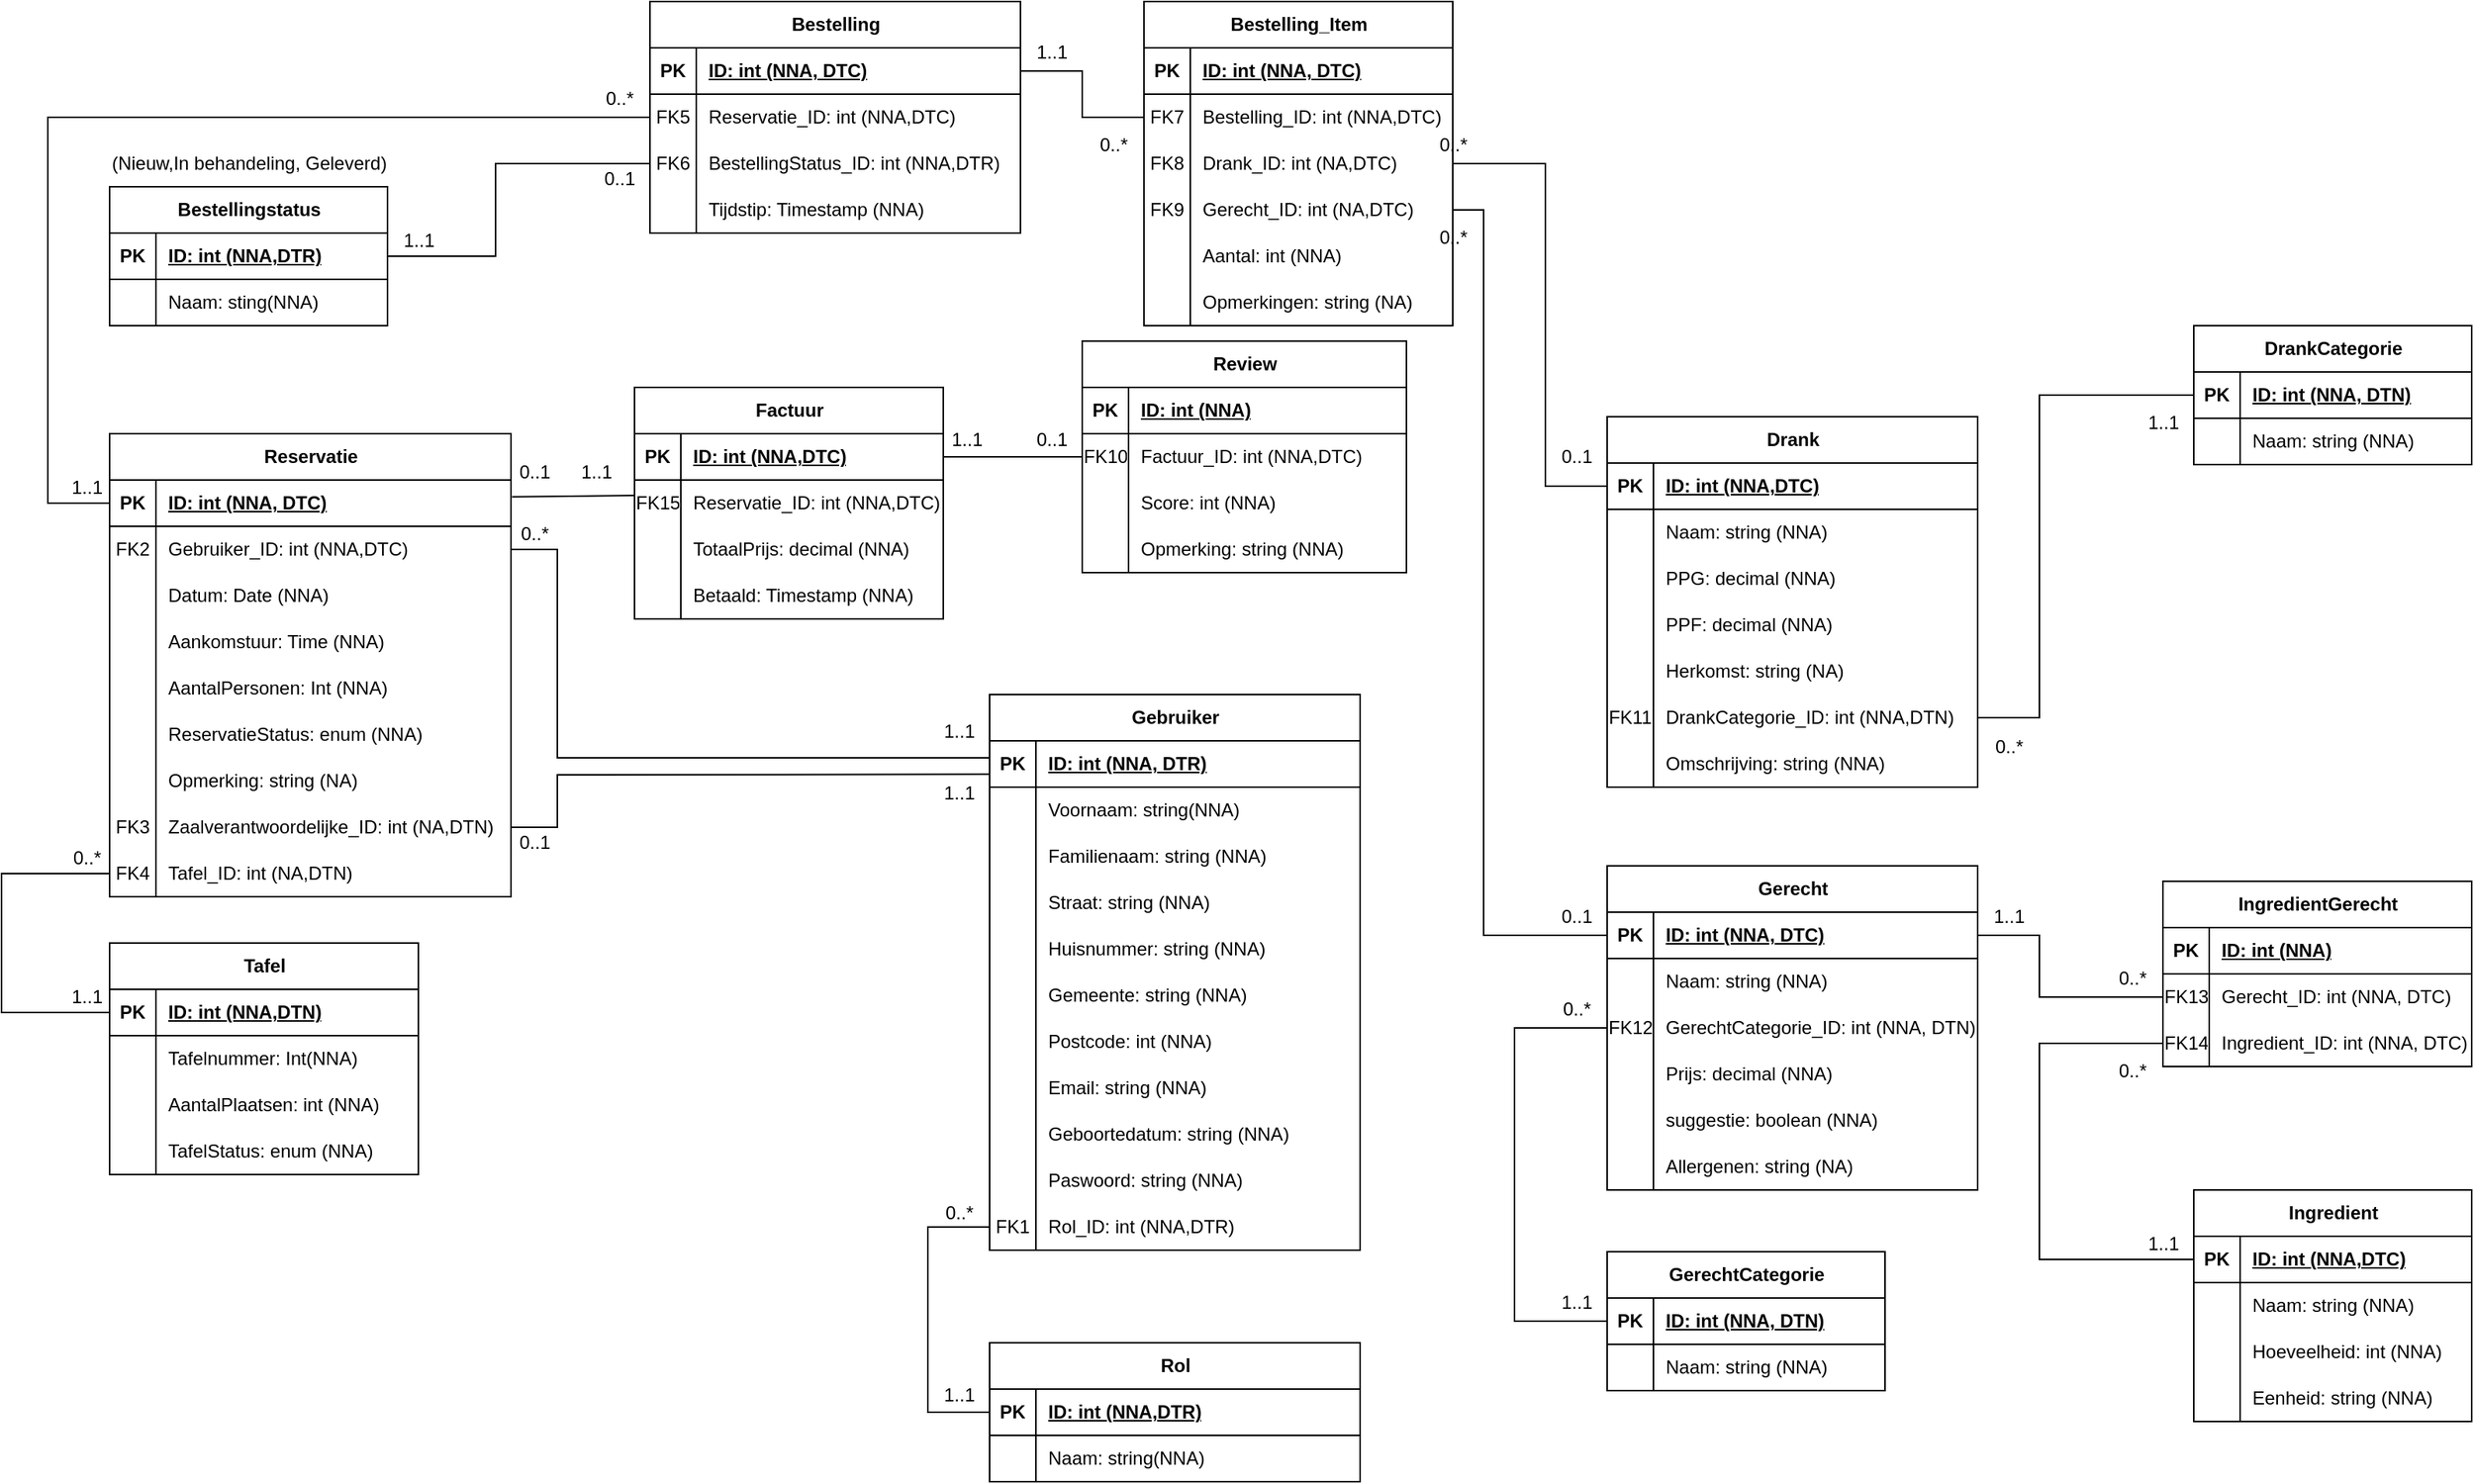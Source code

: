 <mxfile version="21.2.8" type="device">
  <diagram name="Pagina-1" id="utRvQyXZvwXr0YxzHtb-">
    <mxGraphModel dx="504" dy="1506" grid="1" gridSize="10" guides="1" tooltips="1" connect="1" arrows="1" fold="1" page="1" pageScale="1" pageWidth="1169" pageHeight="827" math="0" shadow="0">
      <root>
        <mxCell id="0" />
        <mxCell id="1" parent="0" />
        <mxCell id="XVlqbQH6gUZl8iR67mue-1" value="Gebruiker" style="shape=table;startSize=30;container=1;collapsible=1;childLayout=tableLayout;fixedRows=1;rowLines=0;fontStyle=1;align=center;resizeLast=1;html=1;" parent="1" vertex="1">
          <mxGeometry x="1080" y="159" width="240" height="360" as="geometry" />
        </mxCell>
        <mxCell id="XVlqbQH6gUZl8iR67mue-2" value="" style="shape=tableRow;horizontal=0;startSize=0;swimlaneHead=0;swimlaneBody=0;fillColor=none;collapsible=0;dropTarget=0;points=[[0,0.5],[1,0.5]];portConstraint=eastwest;top=0;left=0;right=0;bottom=1;" parent="XVlqbQH6gUZl8iR67mue-1" vertex="1">
          <mxGeometry y="30" width="240" height="30" as="geometry" />
        </mxCell>
        <mxCell id="XVlqbQH6gUZl8iR67mue-3" value="PK" style="shape=partialRectangle;connectable=0;fillColor=none;top=0;left=0;bottom=0;right=0;fontStyle=1;overflow=hidden;whiteSpace=wrap;html=1;" parent="XVlqbQH6gUZl8iR67mue-2" vertex="1">
          <mxGeometry width="30" height="30" as="geometry">
            <mxRectangle width="30" height="30" as="alternateBounds" />
          </mxGeometry>
        </mxCell>
        <mxCell id="XVlqbQH6gUZl8iR67mue-4" value="ID: int (NNA, DTR)" style="shape=partialRectangle;connectable=0;fillColor=none;top=0;left=0;bottom=0;right=0;align=left;spacingLeft=6;fontStyle=5;overflow=hidden;whiteSpace=wrap;html=1;" parent="XVlqbQH6gUZl8iR67mue-2" vertex="1">
          <mxGeometry x="30" width="210" height="30" as="geometry">
            <mxRectangle width="210" height="30" as="alternateBounds" />
          </mxGeometry>
        </mxCell>
        <mxCell id="XVlqbQH6gUZl8iR67mue-5" value="" style="shape=tableRow;horizontal=0;startSize=0;swimlaneHead=0;swimlaneBody=0;fillColor=none;collapsible=0;dropTarget=0;points=[[0,0.5],[1,0.5]];portConstraint=eastwest;top=0;left=0;right=0;bottom=0;" parent="XVlqbQH6gUZl8iR67mue-1" vertex="1">
          <mxGeometry y="60" width="240" height="30" as="geometry" />
        </mxCell>
        <mxCell id="XVlqbQH6gUZl8iR67mue-6" value="" style="shape=partialRectangle;connectable=0;fillColor=none;top=0;left=0;bottom=0;right=0;editable=1;overflow=hidden;whiteSpace=wrap;html=1;" parent="XVlqbQH6gUZl8iR67mue-5" vertex="1">
          <mxGeometry width="30" height="30" as="geometry">
            <mxRectangle width="30" height="30" as="alternateBounds" />
          </mxGeometry>
        </mxCell>
        <mxCell id="XVlqbQH6gUZl8iR67mue-7" value="Voornaam: string(NNA)" style="shape=partialRectangle;connectable=0;fillColor=none;top=0;left=0;bottom=0;right=0;align=left;spacingLeft=6;overflow=hidden;whiteSpace=wrap;html=1;" parent="XVlqbQH6gUZl8iR67mue-5" vertex="1">
          <mxGeometry x="30" width="210" height="30" as="geometry">
            <mxRectangle width="210" height="30" as="alternateBounds" />
          </mxGeometry>
        </mxCell>
        <mxCell id="XVlqbQH6gUZl8iR67mue-8" value="" style="shape=tableRow;horizontal=0;startSize=0;swimlaneHead=0;swimlaneBody=0;fillColor=none;collapsible=0;dropTarget=0;points=[[0,0.5],[1,0.5]];portConstraint=eastwest;top=0;left=0;right=0;bottom=0;" parent="XVlqbQH6gUZl8iR67mue-1" vertex="1">
          <mxGeometry y="90" width="240" height="30" as="geometry" />
        </mxCell>
        <mxCell id="XVlqbQH6gUZl8iR67mue-9" value="" style="shape=partialRectangle;connectable=0;fillColor=none;top=0;left=0;bottom=0;right=0;editable=1;overflow=hidden;whiteSpace=wrap;html=1;" parent="XVlqbQH6gUZl8iR67mue-8" vertex="1">
          <mxGeometry width="30" height="30" as="geometry">
            <mxRectangle width="30" height="30" as="alternateBounds" />
          </mxGeometry>
        </mxCell>
        <mxCell id="XVlqbQH6gUZl8iR67mue-10" value="Familienaam: string (NNA)" style="shape=partialRectangle;connectable=0;fillColor=none;top=0;left=0;bottom=0;right=0;align=left;spacingLeft=6;overflow=hidden;whiteSpace=wrap;html=1;" parent="XVlqbQH6gUZl8iR67mue-8" vertex="1">
          <mxGeometry x="30" width="210" height="30" as="geometry">
            <mxRectangle width="210" height="30" as="alternateBounds" />
          </mxGeometry>
        </mxCell>
        <mxCell id="XVlqbQH6gUZl8iR67mue-11" value="" style="shape=tableRow;horizontal=0;startSize=0;swimlaneHead=0;swimlaneBody=0;fillColor=none;collapsible=0;dropTarget=0;points=[[0,0.5],[1,0.5]];portConstraint=eastwest;top=0;left=0;right=0;bottom=0;" parent="XVlqbQH6gUZl8iR67mue-1" vertex="1">
          <mxGeometry y="120" width="240" height="30" as="geometry" />
        </mxCell>
        <mxCell id="XVlqbQH6gUZl8iR67mue-12" value="" style="shape=partialRectangle;connectable=0;fillColor=none;top=0;left=0;bottom=0;right=0;editable=1;overflow=hidden;whiteSpace=wrap;html=1;" parent="XVlqbQH6gUZl8iR67mue-11" vertex="1">
          <mxGeometry width="30" height="30" as="geometry">
            <mxRectangle width="30" height="30" as="alternateBounds" />
          </mxGeometry>
        </mxCell>
        <mxCell id="XVlqbQH6gUZl8iR67mue-13" value="Straat: string (NNA)" style="shape=partialRectangle;connectable=0;fillColor=none;top=0;left=0;bottom=0;right=0;align=left;spacingLeft=6;overflow=hidden;whiteSpace=wrap;html=1;" parent="XVlqbQH6gUZl8iR67mue-11" vertex="1">
          <mxGeometry x="30" width="210" height="30" as="geometry">
            <mxRectangle width="210" height="30" as="alternateBounds" />
          </mxGeometry>
        </mxCell>
        <mxCell id="XVlqbQH6gUZl8iR67mue-14" value="" style="shape=tableRow;horizontal=0;startSize=0;swimlaneHead=0;swimlaneBody=0;fillColor=none;collapsible=0;dropTarget=0;points=[[0,0.5],[1,0.5]];portConstraint=eastwest;top=0;left=0;right=0;bottom=0;" parent="XVlqbQH6gUZl8iR67mue-1" vertex="1">
          <mxGeometry y="150" width="240" height="30" as="geometry" />
        </mxCell>
        <mxCell id="XVlqbQH6gUZl8iR67mue-15" value="" style="shape=partialRectangle;connectable=0;fillColor=none;top=0;left=0;bottom=0;right=0;editable=1;overflow=hidden;whiteSpace=wrap;html=1;" parent="XVlqbQH6gUZl8iR67mue-14" vertex="1">
          <mxGeometry width="30" height="30" as="geometry">
            <mxRectangle width="30" height="30" as="alternateBounds" />
          </mxGeometry>
        </mxCell>
        <mxCell id="XVlqbQH6gUZl8iR67mue-16" value="Huisnummer: string (NNA)" style="shape=partialRectangle;connectable=0;fillColor=none;top=0;left=0;bottom=0;right=0;align=left;spacingLeft=6;overflow=hidden;whiteSpace=wrap;html=1;" parent="XVlqbQH6gUZl8iR67mue-14" vertex="1">
          <mxGeometry x="30" width="210" height="30" as="geometry">
            <mxRectangle width="210" height="30" as="alternateBounds" />
          </mxGeometry>
        </mxCell>
        <mxCell id="XVlqbQH6gUZl8iR67mue-17" value="" style="shape=tableRow;horizontal=0;startSize=0;swimlaneHead=0;swimlaneBody=0;fillColor=none;collapsible=0;dropTarget=0;points=[[0,0.5],[1,0.5]];portConstraint=eastwest;top=0;left=0;right=0;bottom=0;" parent="XVlqbQH6gUZl8iR67mue-1" vertex="1">
          <mxGeometry y="180" width="240" height="30" as="geometry" />
        </mxCell>
        <mxCell id="XVlqbQH6gUZl8iR67mue-18" value="" style="shape=partialRectangle;connectable=0;fillColor=none;top=0;left=0;bottom=0;right=0;editable=1;overflow=hidden;whiteSpace=wrap;html=1;" parent="XVlqbQH6gUZl8iR67mue-17" vertex="1">
          <mxGeometry width="30" height="30" as="geometry">
            <mxRectangle width="30" height="30" as="alternateBounds" />
          </mxGeometry>
        </mxCell>
        <mxCell id="XVlqbQH6gUZl8iR67mue-19" value="Gemeente: string (NNA)" style="shape=partialRectangle;connectable=0;fillColor=none;top=0;left=0;bottom=0;right=0;align=left;spacingLeft=6;overflow=hidden;whiteSpace=wrap;html=1;" parent="XVlqbQH6gUZl8iR67mue-17" vertex="1">
          <mxGeometry x="30" width="210" height="30" as="geometry">
            <mxRectangle width="210" height="30" as="alternateBounds" />
          </mxGeometry>
        </mxCell>
        <mxCell id="XVlqbQH6gUZl8iR67mue-20" value="" style="shape=tableRow;horizontal=0;startSize=0;swimlaneHead=0;swimlaneBody=0;fillColor=none;collapsible=0;dropTarget=0;points=[[0,0.5],[1,0.5]];portConstraint=eastwest;top=0;left=0;right=0;bottom=0;" parent="XVlqbQH6gUZl8iR67mue-1" vertex="1">
          <mxGeometry y="210" width="240" height="30" as="geometry" />
        </mxCell>
        <mxCell id="XVlqbQH6gUZl8iR67mue-21" value="" style="shape=partialRectangle;connectable=0;fillColor=none;top=0;left=0;bottom=0;right=0;editable=1;overflow=hidden;whiteSpace=wrap;html=1;" parent="XVlqbQH6gUZl8iR67mue-20" vertex="1">
          <mxGeometry width="30" height="30" as="geometry">
            <mxRectangle width="30" height="30" as="alternateBounds" />
          </mxGeometry>
        </mxCell>
        <mxCell id="XVlqbQH6gUZl8iR67mue-22" value="Postcode: int (NNA)" style="shape=partialRectangle;connectable=0;fillColor=none;top=0;left=0;bottom=0;right=0;align=left;spacingLeft=6;overflow=hidden;whiteSpace=wrap;html=1;" parent="XVlqbQH6gUZl8iR67mue-20" vertex="1">
          <mxGeometry x="30" width="210" height="30" as="geometry">
            <mxRectangle width="210" height="30" as="alternateBounds" />
          </mxGeometry>
        </mxCell>
        <mxCell id="XVlqbQH6gUZl8iR67mue-23" value="" style="shape=tableRow;horizontal=0;startSize=0;swimlaneHead=0;swimlaneBody=0;fillColor=none;collapsible=0;dropTarget=0;points=[[0,0.5],[1,0.5]];portConstraint=eastwest;top=0;left=0;right=0;bottom=0;" parent="XVlqbQH6gUZl8iR67mue-1" vertex="1">
          <mxGeometry y="240" width="240" height="30" as="geometry" />
        </mxCell>
        <mxCell id="XVlqbQH6gUZl8iR67mue-24" value="" style="shape=partialRectangle;connectable=0;fillColor=none;top=0;left=0;bottom=0;right=0;editable=1;overflow=hidden;whiteSpace=wrap;html=1;" parent="XVlqbQH6gUZl8iR67mue-23" vertex="1">
          <mxGeometry width="30" height="30" as="geometry">
            <mxRectangle width="30" height="30" as="alternateBounds" />
          </mxGeometry>
        </mxCell>
        <mxCell id="XVlqbQH6gUZl8iR67mue-25" value="Email: string (NNA)" style="shape=partialRectangle;connectable=0;fillColor=none;top=0;left=0;bottom=0;right=0;align=left;spacingLeft=6;overflow=hidden;whiteSpace=wrap;html=1;" parent="XVlqbQH6gUZl8iR67mue-23" vertex="1">
          <mxGeometry x="30" width="210" height="30" as="geometry">
            <mxRectangle width="210" height="30" as="alternateBounds" />
          </mxGeometry>
        </mxCell>
        <mxCell id="XVlqbQH6gUZl8iR67mue-26" value="" style="shape=tableRow;horizontal=0;startSize=0;swimlaneHead=0;swimlaneBody=0;fillColor=none;collapsible=0;dropTarget=0;points=[[0,0.5],[1,0.5]];portConstraint=eastwest;top=0;left=0;right=0;bottom=0;" parent="XVlqbQH6gUZl8iR67mue-1" vertex="1">
          <mxGeometry y="270" width="240" height="30" as="geometry" />
        </mxCell>
        <mxCell id="XVlqbQH6gUZl8iR67mue-27" value="" style="shape=partialRectangle;connectable=0;fillColor=none;top=0;left=0;bottom=0;right=0;editable=1;overflow=hidden;whiteSpace=wrap;html=1;" parent="XVlqbQH6gUZl8iR67mue-26" vertex="1">
          <mxGeometry width="30" height="30" as="geometry">
            <mxRectangle width="30" height="30" as="alternateBounds" />
          </mxGeometry>
        </mxCell>
        <mxCell id="XVlqbQH6gUZl8iR67mue-28" value="Geboortedatum: string (NNA)" style="shape=partialRectangle;connectable=0;fillColor=none;top=0;left=0;bottom=0;right=0;align=left;spacingLeft=6;overflow=hidden;whiteSpace=wrap;html=1;" parent="XVlqbQH6gUZl8iR67mue-26" vertex="1">
          <mxGeometry x="30" width="210" height="30" as="geometry">
            <mxRectangle width="210" height="30" as="alternateBounds" />
          </mxGeometry>
        </mxCell>
        <mxCell id="XVlqbQH6gUZl8iR67mue-29" value="" style="shape=tableRow;horizontal=0;startSize=0;swimlaneHead=0;swimlaneBody=0;fillColor=none;collapsible=0;dropTarget=0;points=[[0,0.5],[1,0.5]];portConstraint=eastwest;top=0;left=0;right=0;bottom=0;" parent="XVlqbQH6gUZl8iR67mue-1" vertex="1">
          <mxGeometry y="300" width="240" height="30" as="geometry" />
        </mxCell>
        <mxCell id="XVlqbQH6gUZl8iR67mue-30" value="" style="shape=partialRectangle;connectable=0;fillColor=none;top=0;left=0;bottom=0;right=0;editable=1;overflow=hidden;whiteSpace=wrap;html=1;" parent="XVlqbQH6gUZl8iR67mue-29" vertex="1">
          <mxGeometry width="30" height="30" as="geometry">
            <mxRectangle width="30" height="30" as="alternateBounds" />
          </mxGeometry>
        </mxCell>
        <mxCell id="XVlqbQH6gUZl8iR67mue-31" value="Paswoord: string (NNA)" style="shape=partialRectangle;connectable=0;fillColor=none;top=0;left=0;bottom=0;right=0;align=left;spacingLeft=6;overflow=hidden;whiteSpace=wrap;html=1;" parent="XVlqbQH6gUZl8iR67mue-29" vertex="1">
          <mxGeometry x="30" width="210" height="30" as="geometry">
            <mxRectangle width="210" height="30" as="alternateBounds" />
          </mxGeometry>
        </mxCell>
        <mxCell id="XVlqbQH6gUZl8iR67mue-119" value="" style="shape=tableRow;horizontal=0;startSize=0;swimlaneHead=0;swimlaneBody=0;fillColor=none;collapsible=0;dropTarget=0;points=[[0,0.5],[1,0.5]];portConstraint=eastwest;top=0;left=0;right=0;bottom=0;" parent="XVlqbQH6gUZl8iR67mue-1" vertex="1">
          <mxGeometry y="330" width="240" height="30" as="geometry" />
        </mxCell>
        <mxCell id="XVlqbQH6gUZl8iR67mue-120" value="FK1" style="shape=partialRectangle;connectable=0;fillColor=none;top=0;left=0;bottom=0;right=0;editable=1;overflow=hidden;whiteSpace=wrap;html=1;" parent="XVlqbQH6gUZl8iR67mue-119" vertex="1">
          <mxGeometry width="30" height="30" as="geometry">
            <mxRectangle width="30" height="30" as="alternateBounds" />
          </mxGeometry>
        </mxCell>
        <mxCell id="XVlqbQH6gUZl8iR67mue-121" value="Rol_ID: int (NNA,DTR)" style="shape=partialRectangle;connectable=0;fillColor=none;top=0;left=0;bottom=0;right=0;align=left;spacingLeft=6;overflow=hidden;whiteSpace=wrap;html=1;" parent="XVlqbQH6gUZl8iR67mue-119" vertex="1">
          <mxGeometry x="30" width="210" height="30" as="geometry">
            <mxRectangle width="210" height="30" as="alternateBounds" />
          </mxGeometry>
        </mxCell>
        <mxCell id="XVlqbQH6gUZl8iR67mue-35" value="Drank" style="shape=table;startSize=30;container=1;collapsible=1;childLayout=tableLayout;fixedRows=1;rowLines=0;fontStyle=1;align=center;resizeLast=1;html=1;" parent="1" vertex="1">
          <mxGeometry x="1480" y="-21" width="240" height="240" as="geometry" />
        </mxCell>
        <mxCell id="XVlqbQH6gUZl8iR67mue-36" value="" style="shape=tableRow;horizontal=0;startSize=0;swimlaneHead=0;swimlaneBody=0;fillColor=none;collapsible=0;dropTarget=0;points=[[0,0.5],[1,0.5]];portConstraint=eastwest;top=0;left=0;right=0;bottom=1;" parent="XVlqbQH6gUZl8iR67mue-35" vertex="1">
          <mxGeometry y="30" width="240" height="30" as="geometry" />
        </mxCell>
        <mxCell id="XVlqbQH6gUZl8iR67mue-37" value="PK" style="shape=partialRectangle;connectable=0;fillColor=none;top=0;left=0;bottom=0;right=0;fontStyle=1;overflow=hidden;whiteSpace=wrap;html=1;" parent="XVlqbQH6gUZl8iR67mue-36" vertex="1">
          <mxGeometry width="30" height="30" as="geometry">
            <mxRectangle width="30" height="30" as="alternateBounds" />
          </mxGeometry>
        </mxCell>
        <mxCell id="XVlqbQH6gUZl8iR67mue-38" value="ID: int (NNA,DTC)" style="shape=partialRectangle;connectable=0;fillColor=none;top=0;left=0;bottom=0;right=0;align=left;spacingLeft=6;fontStyle=5;overflow=hidden;whiteSpace=wrap;html=1;" parent="XVlqbQH6gUZl8iR67mue-36" vertex="1">
          <mxGeometry x="30" width="210" height="30" as="geometry">
            <mxRectangle width="210" height="30" as="alternateBounds" />
          </mxGeometry>
        </mxCell>
        <mxCell id="XVlqbQH6gUZl8iR67mue-39" value="" style="shape=tableRow;horizontal=0;startSize=0;swimlaneHead=0;swimlaneBody=0;fillColor=none;collapsible=0;dropTarget=0;points=[[0,0.5],[1,0.5]];portConstraint=eastwest;top=0;left=0;right=0;bottom=0;" parent="XVlqbQH6gUZl8iR67mue-35" vertex="1">
          <mxGeometry y="60" width="240" height="30" as="geometry" />
        </mxCell>
        <mxCell id="XVlqbQH6gUZl8iR67mue-40" value="" style="shape=partialRectangle;connectable=0;fillColor=none;top=0;left=0;bottom=0;right=0;editable=1;overflow=hidden;whiteSpace=wrap;html=1;" parent="XVlqbQH6gUZl8iR67mue-39" vertex="1">
          <mxGeometry width="30" height="30" as="geometry">
            <mxRectangle width="30" height="30" as="alternateBounds" />
          </mxGeometry>
        </mxCell>
        <mxCell id="XVlqbQH6gUZl8iR67mue-41" value="Naam: string (NNA)" style="shape=partialRectangle;connectable=0;fillColor=none;top=0;left=0;bottom=0;right=0;align=left;spacingLeft=6;overflow=hidden;whiteSpace=wrap;html=1;" parent="XVlqbQH6gUZl8iR67mue-39" vertex="1">
          <mxGeometry x="30" width="210" height="30" as="geometry">
            <mxRectangle width="210" height="30" as="alternateBounds" />
          </mxGeometry>
        </mxCell>
        <mxCell id="XVlqbQH6gUZl8iR67mue-42" value="" style="shape=tableRow;horizontal=0;startSize=0;swimlaneHead=0;swimlaneBody=0;fillColor=none;collapsible=0;dropTarget=0;points=[[0,0.5],[1,0.5]];portConstraint=eastwest;top=0;left=0;right=0;bottom=0;" parent="XVlqbQH6gUZl8iR67mue-35" vertex="1">
          <mxGeometry y="90" width="240" height="30" as="geometry" />
        </mxCell>
        <mxCell id="XVlqbQH6gUZl8iR67mue-43" value="" style="shape=partialRectangle;connectable=0;fillColor=none;top=0;left=0;bottom=0;right=0;editable=1;overflow=hidden;whiteSpace=wrap;html=1;" parent="XVlqbQH6gUZl8iR67mue-42" vertex="1">
          <mxGeometry width="30" height="30" as="geometry">
            <mxRectangle width="30" height="30" as="alternateBounds" />
          </mxGeometry>
        </mxCell>
        <mxCell id="XVlqbQH6gUZl8iR67mue-44" value="PPG: decimal (NNA)" style="shape=partialRectangle;connectable=0;fillColor=none;top=0;left=0;bottom=0;right=0;align=left;spacingLeft=6;overflow=hidden;whiteSpace=wrap;html=1;" parent="XVlqbQH6gUZl8iR67mue-42" vertex="1">
          <mxGeometry x="30" width="210" height="30" as="geometry">
            <mxRectangle width="210" height="30" as="alternateBounds" />
          </mxGeometry>
        </mxCell>
        <mxCell id="XVlqbQH6gUZl8iR67mue-45" value="" style="shape=tableRow;horizontal=0;startSize=0;swimlaneHead=0;swimlaneBody=0;fillColor=none;collapsible=0;dropTarget=0;points=[[0,0.5],[1,0.5]];portConstraint=eastwest;top=0;left=0;right=0;bottom=0;" parent="XVlqbQH6gUZl8iR67mue-35" vertex="1">
          <mxGeometry y="120" width="240" height="30" as="geometry" />
        </mxCell>
        <mxCell id="XVlqbQH6gUZl8iR67mue-46" value="" style="shape=partialRectangle;connectable=0;fillColor=none;top=0;left=0;bottom=0;right=0;editable=1;overflow=hidden;whiteSpace=wrap;html=1;" parent="XVlqbQH6gUZl8iR67mue-45" vertex="1">
          <mxGeometry width="30" height="30" as="geometry">
            <mxRectangle width="30" height="30" as="alternateBounds" />
          </mxGeometry>
        </mxCell>
        <mxCell id="XVlqbQH6gUZl8iR67mue-47" value="PPF: decimal (NNA)" style="shape=partialRectangle;connectable=0;fillColor=none;top=0;left=0;bottom=0;right=0;align=left;spacingLeft=6;overflow=hidden;whiteSpace=wrap;html=1;" parent="XVlqbQH6gUZl8iR67mue-45" vertex="1">
          <mxGeometry x="30" width="210" height="30" as="geometry">
            <mxRectangle width="210" height="30" as="alternateBounds" />
          </mxGeometry>
        </mxCell>
        <mxCell id="XVlqbQH6gUZl8iR67mue-48" value="" style="shape=tableRow;horizontal=0;startSize=0;swimlaneHead=0;swimlaneBody=0;fillColor=none;collapsible=0;dropTarget=0;points=[[0,0.5],[1,0.5]];portConstraint=eastwest;top=0;left=0;right=0;bottom=0;" parent="XVlqbQH6gUZl8iR67mue-35" vertex="1">
          <mxGeometry y="150" width="240" height="30" as="geometry" />
        </mxCell>
        <mxCell id="XVlqbQH6gUZl8iR67mue-49" value="" style="shape=partialRectangle;connectable=0;fillColor=none;top=0;left=0;bottom=0;right=0;editable=1;overflow=hidden;whiteSpace=wrap;html=1;" parent="XVlqbQH6gUZl8iR67mue-48" vertex="1">
          <mxGeometry width="30" height="30" as="geometry">
            <mxRectangle width="30" height="30" as="alternateBounds" />
          </mxGeometry>
        </mxCell>
        <mxCell id="XVlqbQH6gUZl8iR67mue-50" value="Herkomst: string (NA)" style="shape=partialRectangle;connectable=0;fillColor=none;top=0;left=0;bottom=0;right=0;align=left;spacingLeft=6;overflow=hidden;whiteSpace=wrap;html=1;" parent="XVlqbQH6gUZl8iR67mue-48" vertex="1">
          <mxGeometry x="30" width="210" height="30" as="geometry">
            <mxRectangle width="210" height="30" as="alternateBounds" />
          </mxGeometry>
        </mxCell>
        <mxCell id="XVlqbQH6gUZl8iR67mue-51" value="" style="shape=tableRow;horizontal=0;startSize=0;swimlaneHead=0;swimlaneBody=0;fillColor=none;collapsible=0;dropTarget=0;points=[[0,0.5],[1,0.5]];portConstraint=eastwest;top=0;left=0;right=0;bottom=0;" parent="XVlqbQH6gUZl8iR67mue-35" vertex="1">
          <mxGeometry y="180" width="240" height="30" as="geometry" />
        </mxCell>
        <mxCell id="XVlqbQH6gUZl8iR67mue-52" value="FK11" style="shape=partialRectangle;connectable=0;fillColor=none;top=0;left=0;bottom=0;right=0;editable=1;overflow=hidden;whiteSpace=wrap;html=1;" parent="XVlqbQH6gUZl8iR67mue-51" vertex="1">
          <mxGeometry width="30" height="30" as="geometry">
            <mxRectangle width="30" height="30" as="alternateBounds" />
          </mxGeometry>
        </mxCell>
        <mxCell id="XVlqbQH6gUZl8iR67mue-53" value="DrankCategorie_ID: int (NNA,DTN)" style="shape=partialRectangle;connectable=0;fillColor=none;top=0;left=0;bottom=0;right=0;align=left;spacingLeft=6;overflow=hidden;whiteSpace=wrap;html=1;" parent="XVlqbQH6gUZl8iR67mue-51" vertex="1">
          <mxGeometry x="30" width="210" height="30" as="geometry">
            <mxRectangle width="210" height="30" as="alternateBounds" />
          </mxGeometry>
        </mxCell>
        <mxCell id="XVlqbQH6gUZl8iR67mue-54" value="" style="shape=tableRow;horizontal=0;startSize=0;swimlaneHead=0;swimlaneBody=0;fillColor=none;collapsible=0;dropTarget=0;points=[[0,0.5],[1,0.5]];portConstraint=eastwest;top=0;left=0;right=0;bottom=0;" parent="XVlqbQH6gUZl8iR67mue-35" vertex="1">
          <mxGeometry y="210" width="240" height="30" as="geometry" />
        </mxCell>
        <mxCell id="XVlqbQH6gUZl8iR67mue-55" value="" style="shape=partialRectangle;connectable=0;fillColor=none;top=0;left=0;bottom=0;right=0;editable=1;overflow=hidden;whiteSpace=wrap;html=1;" parent="XVlqbQH6gUZl8iR67mue-54" vertex="1">
          <mxGeometry width="30" height="30" as="geometry">
            <mxRectangle width="30" height="30" as="alternateBounds" />
          </mxGeometry>
        </mxCell>
        <mxCell id="XVlqbQH6gUZl8iR67mue-56" value="Omschrijving: string (NNA)" style="shape=partialRectangle;connectable=0;fillColor=none;top=0;left=0;bottom=0;right=0;align=left;spacingLeft=6;overflow=hidden;whiteSpace=wrap;html=1;" parent="XVlqbQH6gUZl8iR67mue-54" vertex="1">
          <mxGeometry x="30" width="210" height="30" as="geometry">
            <mxRectangle width="210" height="30" as="alternateBounds" />
          </mxGeometry>
        </mxCell>
        <mxCell id="XVlqbQH6gUZl8iR67mue-57" value="DrankCategorie" style="shape=table;startSize=30;container=1;collapsible=1;childLayout=tableLayout;fixedRows=1;rowLines=0;fontStyle=1;align=center;resizeLast=1;html=1;" parent="1" vertex="1">
          <mxGeometry x="1860" y="-80" width="180" height="90" as="geometry" />
        </mxCell>
        <mxCell id="XVlqbQH6gUZl8iR67mue-58" value="" style="shape=tableRow;horizontal=0;startSize=0;swimlaneHead=0;swimlaneBody=0;fillColor=none;collapsible=0;dropTarget=0;points=[[0,0.5],[1,0.5]];portConstraint=eastwest;top=0;left=0;right=0;bottom=1;" parent="XVlqbQH6gUZl8iR67mue-57" vertex="1">
          <mxGeometry y="30" width="180" height="30" as="geometry" />
        </mxCell>
        <mxCell id="XVlqbQH6gUZl8iR67mue-59" value="PK" style="shape=partialRectangle;connectable=0;fillColor=none;top=0;left=0;bottom=0;right=0;fontStyle=1;overflow=hidden;whiteSpace=wrap;html=1;" parent="XVlqbQH6gUZl8iR67mue-58" vertex="1">
          <mxGeometry width="30" height="30" as="geometry">
            <mxRectangle width="30" height="30" as="alternateBounds" />
          </mxGeometry>
        </mxCell>
        <mxCell id="XVlqbQH6gUZl8iR67mue-60" value="ID: int (NNA, DTN)" style="shape=partialRectangle;connectable=0;fillColor=none;top=0;left=0;bottom=0;right=0;align=left;spacingLeft=6;fontStyle=5;overflow=hidden;whiteSpace=wrap;html=1;" parent="XVlqbQH6gUZl8iR67mue-58" vertex="1">
          <mxGeometry x="30" width="150" height="30" as="geometry">
            <mxRectangle width="150" height="30" as="alternateBounds" />
          </mxGeometry>
        </mxCell>
        <mxCell id="XVlqbQH6gUZl8iR67mue-61" value="" style="shape=tableRow;horizontal=0;startSize=0;swimlaneHead=0;swimlaneBody=0;fillColor=none;collapsible=0;dropTarget=0;points=[[0,0.5],[1,0.5]];portConstraint=eastwest;top=0;left=0;right=0;bottom=0;" parent="XVlqbQH6gUZl8iR67mue-57" vertex="1">
          <mxGeometry y="60" width="180" height="30" as="geometry" />
        </mxCell>
        <mxCell id="XVlqbQH6gUZl8iR67mue-62" value="" style="shape=partialRectangle;connectable=0;fillColor=none;top=0;left=0;bottom=0;right=0;editable=1;overflow=hidden;whiteSpace=wrap;html=1;" parent="XVlqbQH6gUZl8iR67mue-61" vertex="1">
          <mxGeometry width="30" height="30" as="geometry">
            <mxRectangle width="30" height="30" as="alternateBounds" />
          </mxGeometry>
        </mxCell>
        <mxCell id="XVlqbQH6gUZl8iR67mue-63" value="Naam: string (NNA)" style="shape=partialRectangle;connectable=0;fillColor=none;top=0;left=0;bottom=0;right=0;align=left;spacingLeft=6;overflow=hidden;whiteSpace=wrap;html=1;" parent="XVlqbQH6gUZl8iR67mue-61" vertex="1">
          <mxGeometry x="30" width="150" height="30" as="geometry">
            <mxRectangle width="150" height="30" as="alternateBounds" />
          </mxGeometry>
        </mxCell>
        <mxCell id="XVlqbQH6gUZl8iR67mue-70" value="Gerecht" style="shape=table;startSize=30;container=1;collapsible=1;childLayout=tableLayout;fixedRows=1;rowLines=0;fontStyle=1;align=center;resizeLast=1;html=1;" parent="1" vertex="1">
          <mxGeometry x="1480" y="270" width="240" height="210" as="geometry" />
        </mxCell>
        <mxCell id="XVlqbQH6gUZl8iR67mue-71" value="" style="shape=tableRow;horizontal=0;startSize=0;swimlaneHead=0;swimlaneBody=0;fillColor=none;collapsible=0;dropTarget=0;points=[[0,0.5],[1,0.5]];portConstraint=eastwest;top=0;left=0;right=0;bottom=1;" parent="XVlqbQH6gUZl8iR67mue-70" vertex="1">
          <mxGeometry y="30" width="240" height="30" as="geometry" />
        </mxCell>
        <mxCell id="XVlqbQH6gUZl8iR67mue-72" value="PK" style="shape=partialRectangle;connectable=0;fillColor=none;top=0;left=0;bottom=0;right=0;fontStyle=1;overflow=hidden;whiteSpace=wrap;html=1;" parent="XVlqbQH6gUZl8iR67mue-71" vertex="1">
          <mxGeometry width="30" height="30" as="geometry">
            <mxRectangle width="30" height="30" as="alternateBounds" />
          </mxGeometry>
        </mxCell>
        <mxCell id="XVlqbQH6gUZl8iR67mue-73" value="ID: int (NNA, DTC)" style="shape=partialRectangle;connectable=0;fillColor=none;top=0;left=0;bottom=0;right=0;align=left;spacingLeft=6;fontStyle=5;overflow=hidden;whiteSpace=wrap;html=1;" parent="XVlqbQH6gUZl8iR67mue-71" vertex="1">
          <mxGeometry x="30" width="210" height="30" as="geometry">
            <mxRectangle width="210" height="30" as="alternateBounds" />
          </mxGeometry>
        </mxCell>
        <mxCell id="XVlqbQH6gUZl8iR67mue-74" value="" style="shape=tableRow;horizontal=0;startSize=0;swimlaneHead=0;swimlaneBody=0;fillColor=none;collapsible=0;dropTarget=0;points=[[0,0.5],[1,0.5]];portConstraint=eastwest;top=0;left=0;right=0;bottom=0;" parent="XVlqbQH6gUZl8iR67mue-70" vertex="1">
          <mxGeometry y="60" width="240" height="30" as="geometry" />
        </mxCell>
        <mxCell id="XVlqbQH6gUZl8iR67mue-75" value="" style="shape=partialRectangle;connectable=0;fillColor=none;top=0;left=0;bottom=0;right=0;editable=1;overflow=hidden;whiteSpace=wrap;html=1;" parent="XVlqbQH6gUZl8iR67mue-74" vertex="1">
          <mxGeometry width="30" height="30" as="geometry">
            <mxRectangle width="30" height="30" as="alternateBounds" />
          </mxGeometry>
        </mxCell>
        <mxCell id="XVlqbQH6gUZl8iR67mue-76" value="Naam: string (NNA)" style="shape=partialRectangle;connectable=0;fillColor=none;top=0;left=0;bottom=0;right=0;align=left;spacingLeft=6;overflow=hidden;whiteSpace=wrap;html=1;" parent="XVlqbQH6gUZl8iR67mue-74" vertex="1">
          <mxGeometry x="30" width="210" height="30" as="geometry">
            <mxRectangle width="210" height="30" as="alternateBounds" />
          </mxGeometry>
        </mxCell>
        <mxCell id="XVlqbQH6gUZl8iR67mue-77" value="" style="shape=tableRow;horizontal=0;startSize=0;swimlaneHead=0;swimlaneBody=0;fillColor=none;collapsible=0;dropTarget=0;points=[[0,0.5],[1,0.5]];portConstraint=eastwest;top=0;left=0;right=0;bottom=0;" parent="XVlqbQH6gUZl8iR67mue-70" vertex="1">
          <mxGeometry y="90" width="240" height="30" as="geometry" />
        </mxCell>
        <mxCell id="XVlqbQH6gUZl8iR67mue-78" value="FK12" style="shape=partialRectangle;connectable=0;fillColor=none;top=0;left=0;bottom=0;right=0;editable=1;overflow=hidden;whiteSpace=wrap;html=1;" parent="XVlqbQH6gUZl8iR67mue-77" vertex="1">
          <mxGeometry width="30" height="30" as="geometry">
            <mxRectangle width="30" height="30" as="alternateBounds" />
          </mxGeometry>
        </mxCell>
        <mxCell id="XVlqbQH6gUZl8iR67mue-79" value="GerechtCategorie_ID: int (NNA, DTN)" style="shape=partialRectangle;connectable=0;fillColor=none;top=0;left=0;bottom=0;right=0;align=left;spacingLeft=6;overflow=hidden;whiteSpace=wrap;html=1;" parent="XVlqbQH6gUZl8iR67mue-77" vertex="1">
          <mxGeometry x="30" width="210" height="30" as="geometry">
            <mxRectangle width="210" height="30" as="alternateBounds" />
          </mxGeometry>
        </mxCell>
        <mxCell id="XVlqbQH6gUZl8iR67mue-80" value="" style="shape=tableRow;horizontal=0;startSize=0;swimlaneHead=0;swimlaneBody=0;fillColor=none;collapsible=0;dropTarget=0;points=[[0,0.5],[1,0.5]];portConstraint=eastwest;top=0;left=0;right=0;bottom=0;" parent="XVlqbQH6gUZl8iR67mue-70" vertex="1">
          <mxGeometry y="120" width="240" height="30" as="geometry" />
        </mxCell>
        <mxCell id="XVlqbQH6gUZl8iR67mue-81" value="" style="shape=partialRectangle;connectable=0;fillColor=none;top=0;left=0;bottom=0;right=0;editable=1;overflow=hidden;whiteSpace=wrap;html=1;" parent="XVlqbQH6gUZl8iR67mue-80" vertex="1">
          <mxGeometry width="30" height="30" as="geometry">
            <mxRectangle width="30" height="30" as="alternateBounds" />
          </mxGeometry>
        </mxCell>
        <mxCell id="XVlqbQH6gUZl8iR67mue-82" value="Prijs: decimal (NNA)" style="shape=partialRectangle;connectable=0;fillColor=none;top=0;left=0;bottom=0;right=0;align=left;spacingLeft=6;overflow=hidden;whiteSpace=wrap;html=1;" parent="XVlqbQH6gUZl8iR67mue-80" vertex="1">
          <mxGeometry x="30" width="210" height="30" as="geometry">
            <mxRectangle width="210" height="30" as="alternateBounds" />
          </mxGeometry>
        </mxCell>
        <mxCell id="XVlqbQH6gUZl8iR67mue-343" value="" style="shape=tableRow;horizontal=0;startSize=0;swimlaneHead=0;swimlaneBody=0;fillColor=none;collapsible=0;dropTarget=0;points=[[0,0.5],[1,0.5]];portConstraint=eastwest;top=0;left=0;right=0;bottom=0;" parent="XVlqbQH6gUZl8iR67mue-70" vertex="1">
          <mxGeometry y="150" width="240" height="30" as="geometry" />
        </mxCell>
        <mxCell id="XVlqbQH6gUZl8iR67mue-344" value="" style="shape=partialRectangle;connectable=0;fillColor=none;top=0;left=0;bottom=0;right=0;editable=1;overflow=hidden;whiteSpace=wrap;html=1;" parent="XVlqbQH6gUZl8iR67mue-343" vertex="1">
          <mxGeometry width="30" height="30" as="geometry">
            <mxRectangle width="30" height="30" as="alternateBounds" />
          </mxGeometry>
        </mxCell>
        <mxCell id="XVlqbQH6gUZl8iR67mue-345" value="suggestie: boolean (NNA)" style="shape=partialRectangle;connectable=0;fillColor=none;top=0;left=0;bottom=0;right=0;align=left;spacingLeft=6;overflow=hidden;whiteSpace=wrap;html=1;" parent="XVlqbQH6gUZl8iR67mue-343" vertex="1">
          <mxGeometry x="30" width="210" height="30" as="geometry">
            <mxRectangle width="210" height="30" as="alternateBounds" />
          </mxGeometry>
        </mxCell>
        <mxCell id="XVlqbQH6gUZl8iR67mue-346" value="" style="shape=tableRow;horizontal=0;startSize=0;swimlaneHead=0;swimlaneBody=0;fillColor=none;collapsible=0;dropTarget=0;points=[[0,0.5],[1,0.5]];portConstraint=eastwest;top=0;left=0;right=0;bottom=0;" parent="XVlqbQH6gUZl8iR67mue-70" vertex="1">
          <mxGeometry y="180" width="240" height="30" as="geometry" />
        </mxCell>
        <mxCell id="XVlqbQH6gUZl8iR67mue-347" value="" style="shape=partialRectangle;connectable=0;fillColor=none;top=0;left=0;bottom=0;right=0;editable=1;overflow=hidden;whiteSpace=wrap;html=1;" parent="XVlqbQH6gUZl8iR67mue-346" vertex="1">
          <mxGeometry width="30" height="30" as="geometry">
            <mxRectangle width="30" height="30" as="alternateBounds" />
          </mxGeometry>
        </mxCell>
        <mxCell id="XVlqbQH6gUZl8iR67mue-348" value="Allergenen: string (NA)" style="shape=partialRectangle;connectable=0;fillColor=none;top=0;left=0;bottom=0;right=0;align=left;spacingLeft=6;overflow=hidden;whiteSpace=wrap;html=1;" parent="XVlqbQH6gUZl8iR67mue-346" vertex="1">
          <mxGeometry x="30" width="210" height="30" as="geometry">
            <mxRectangle width="210" height="30" as="alternateBounds" />
          </mxGeometry>
        </mxCell>
        <mxCell id="XVlqbQH6gUZl8iR67mue-83" value="GerechtCategorie" style="shape=table;startSize=30;container=1;collapsible=1;childLayout=tableLayout;fixedRows=1;rowLines=0;fontStyle=1;align=center;resizeLast=1;html=1;" parent="1" vertex="1">
          <mxGeometry x="1480" y="520" width="180" height="90" as="geometry" />
        </mxCell>
        <mxCell id="XVlqbQH6gUZl8iR67mue-84" value="" style="shape=tableRow;horizontal=0;startSize=0;swimlaneHead=0;swimlaneBody=0;fillColor=none;collapsible=0;dropTarget=0;points=[[0,0.5],[1,0.5]];portConstraint=eastwest;top=0;left=0;right=0;bottom=1;" parent="XVlqbQH6gUZl8iR67mue-83" vertex="1">
          <mxGeometry y="30" width="180" height="30" as="geometry" />
        </mxCell>
        <mxCell id="XVlqbQH6gUZl8iR67mue-85" value="PK" style="shape=partialRectangle;connectable=0;fillColor=none;top=0;left=0;bottom=0;right=0;fontStyle=1;overflow=hidden;whiteSpace=wrap;html=1;" parent="XVlqbQH6gUZl8iR67mue-84" vertex="1">
          <mxGeometry width="30" height="30" as="geometry">
            <mxRectangle width="30" height="30" as="alternateBounds" />
          </mxGeometry>
        </mxCell>
        <mxCell id="XVlqbQH6gUZl8iR67mue-86" value="ID: int (NNA, DTN)" style="shape=partialRectangle;connectable=0;fillColor=none;top=0;left=0;bottom=0;right=0;align=left;spacingLeft=6;fontStyle=5;overflow=hidden;whiteSpace=wrap;html=1;" parent="XVlqbQH6gUZl8iR67mue-84" vertex="1">
          <mxGeometry x="30" width="150" height="30" as="geometry">
            <mxRectangle width="150" height="30" as="alternateBounds" />
          </mxGeometry>
        </mxCell>
        <mxCell id="XVlqbQH6gUZl8iR67mue-87" value="" style="shape=tableRow;horizontal=0;startSize=0;swimlaneHead=0;swimlaneBody=0;fillColor=none;collapsible=0;dropTarget=0;points=[[0,0.5],[1,0.5]];portConstraint=eastwest;top=0;left=0;right=0;bottom=0;" parent="XVlqbQH6gUZl8iR67mue-83" vertex="1">
          <mxGeometry y="60" width="180" height="30" as="geometry" />
        </mxCell>
        <mxCell id="XVlqbQH6gUZl8iR67mue-88" value="" style="shape=partialRectangle;connectable=0;fillColor=none;top=0;left=0;bottom=0;right=0;editable=1;overflow=hidden;whiteSpace=wrap;html=1;" parent="XVlqbQH6gUZl8iR67mue-87" vertex="1">
          <mxGeometry width="30" height="30" as="geometry">
            <mxRectangle width="30" height="30" as="alternateBounds" />
          </mxGeometry>
        </mxCell>
        <mxCell id="XVlqbQH6gUZl8iR67mue-89" value="Naam: string (NNA)" style="shape=partialRectangle;connectable=0;fillColor=none;top=0;left=0;bottom=0;right=0;align=left;spacingLeft=6;overflow=hidden;whiteSpace=wrap;html=1;" parent="XVlqbQH6gUZl8iR67mue-87" vertex="1">
          <mxGeometry x="30" width="150" height="30" as="geometry">
            <mxRectangle width="150" height="30" as="alternateBounds" />
          </mxGeometry>
        </mxCell>
        <mxCell id="XVlqbQH6gUZl8iR67mue-93" value="IngredientGerecht" style="shape=table;startSize=30;container=1;collapsible=1;childLayout=tableLayout;fixedRows=1;rowLines=0;fontStyle=1;align=center;resizeLast=1;html=1;" parent="1" vertex="1">
          <mxGeometry x="1840" y="280" width="200" height="120" as="geometry" />
        </mxCell>
        <mxCell id="XVlqbQH6gUZl8iR67mue-94" value="" style="shape=tableRow;horizontal=0;startSize=0;swimlaneHead=0;swimlaneBody=0;fillColor=none;collapsible=0;dropTarget=0;points=[[0,0.5],[1,0.5]];portConstraint=eastwest;top=0;left=0;right=0;bottom=1;" parent="XVlqbQH6gUZl8iR67mue-93" vertex="1">
          <mxGeometry y="30" width="200" height="30" as="geometry" />
        </mxCell>
        <mxCell id="XVlqbQH6gUZl8iR67mue-95" value="PK" style="shape=partialRectangle;connectable=0;fillColor=none;top=0;left=0;bottom=0;right=0;fontStyle=1;overflow=hidden;whiteSpace=wrap;html=1;" parent="XVlqbQH6gUZl8iR67mue-94" vertex="1">
          <mxGeometry width="30" height="30" as="geometry">
            <mxRectangle width="30" height="30" as="alternateBounds" />
          </mxGeometry>
        </mxCell>
        <mxCell id="XVlqbQH6gUZl8iR67mue-96" value="ID: int (NNA)" style="shape=partialRectangle;connectable=0;fillColor=none;top=0;left=0;bottom=0;right=0;align=left;spacingLeft=6;fontStyle=5;overflow=hidden;whiteSpace=wrap;html=1;" parent="XVlqbQH6gUZl8iR67mue-94" vertex="1">
          <mxGeometry x="30" width="170" height="30" as="geometry">
            <mxRectangle width="170" height="30" as="alternateBounds" />
          </mxGeometry>
        </mxCell>
        <mxCell id="XVlqbQH6gUZl8iR67mue-97" value="" style="shape=tableRow;horizontal=0;startSize=0;swimlaneHead=0;swimlaneBody=0;fillColor=none;collapsible=0;dropTarget=0;points=[[0,0.5],[1,0.5]];portConstraint=eastwest;top=0;left=0;right=0;bottom=0;" parent="XVlqbQH6gUZl8iR67mue-93" vertex="1">
          <mxGeometry y="60" width="200" height="30" as="geometry" />
        </mxCell>
        <mxCell id="XVlqbQH6gUZl8iR67mue-98" value="FK13" style="shape=partialRectangle;connectable=0;fillColor=none;top=0;left=0;bottom=0;right=0;editable=1;overflow=hidden;whiteSpace=wrap;html=1;" parent="XVlqbQH6gUZl8iR67mue-97" vertex="1">
          <mxGeometry width="30" height="30" as="geometry">
            <mxRectangle width="30" height="30" as="alternateBounds" />
          </mxGeometry>
        </mxCell>
        <mxCell id="XVlqbQH6gUZl8iR67mue-99" value="Gerecht_ID: int (NNA, DTC)" style="shape=partialRectangle;connectable=0;fillColor=none;top=0;left=0;bottom=0;right=0;align=left;spacingLeft=6;overflow=hidden;whiteSpace=wrap;html=1;" parent="XVlqbQH6gUZl8iR67mue-97" vertex="1">
          <mxGeometry x="30" width="170" height="30" as="geometry">
            <mxRectangle width="170" height="30" as="alternateBounds" />
          </mxGeometry>
        </mxCell>
        <mxCell id="XVlqbQH6gUZl8iR67mue-100" value="" style="shape=tableRow;horizontal=0;startSize=0;swimlaneHead=0;swimlaneBody=0;fillColor=none;collapsible=0;dropTarget=0;points=[[0,0.5],[1,0.5]];portConstraint=eastwest;top=0;left=0;right=0;bottom=0;" parent="XVlqbQH6gUZl8iR67mue-93" vertex="1">
          <mxGeometry y="90" width="200" height="30" as="geometry" />
        </mxCell>
        <mxCell id="XVlqbQH6gUZl8iR67mue-101" value="FK14" style="shape=partialRectangle;connectable=0;fillColor=none;top=0;left=0;bottom=0;right=0;editable=1;overflow=hidden;whiteSpace=wrap;html=1;" parent="XVlqbQH6gUZl8iR67mue-100" vertex="1">
          <mxGeometry width="30" height="30" as="geometry">
            <mxRectangle width="30" height="30" as="alternateBounds" />
          </mxGeometry>
        </mxCell>
        <mxCell id="XVlqbQH6gUZl8iR67mue-102" value="Ingredient_ID: int (NNA, DTC)" style="shape=partialRectangle;connectable=0;fillColor=none;top=0;left=0;bottom=0;right=0;align=left;spacingLeft=6;overflow=hidden;whiteSpace=wrap;html=1;" parent="XVlqbQH6gUZl8iR67mue-100" vertex="1">
          <mxGeometry x="30" width="170" height="30" as="geometry">
            <mxRectangle width="170" height="30" as="alternateBounds" />
          </mxGeometry>
        </mxCell>
        <mxCell id="XVlqbQH6gUZl8iR67mue-106" value="Ingredient" style="shape=table;startSize=30;container=1;collapsible=1;childLayout=tableLayout;fixedRows=1;rowLines=0;fontStyle=1;align=center;resizeLast=1;html=1;" parent="1" vertex="1">
          <mxGeometry x="1860" y="480" width="180" height="150" as="geometry" />
        </mxCell>
        <mxCell id="XVlqbQH6gUZl8iR67mue-107" value="" style="shape=tableRow;horizontal=0;startSize=0;swimlaneHead=0;swimlaneBody=0;fillColor=none;collapsible=0;dropTarget=0;points=[[0,0.5],[1,0.5]];portConstraint=eastwest;top=0;left=0;right=0;bottom=1;" parent="XVlqbQH6gUZl8iR67mue-106" vertex="1">
          <mxGeometry y="30" width="180" height="30" as="geometry" />
        </mxCell>
        <mxCell id="XVlqbQH6gUZl8iR67mue-108" value="PK" style="shape=partialRectangle;connectable=0;fillColor=none;top=0;left=0;bottom=0;right=0;fontStyle=1;overflow=hidden;whiteSpace=wrap;html=1;" parent="XVlqbQH6gUZl8iR67mue-107" vertex="1">
          <mxGeometry width="30" height="30" as="geometry">
            <mxRectangle width="30" height="30" as="alternateBounds" />
          </mxGeometry>
        </mxCell>
        <mxCell id="XVlqbQH6gUZl8iR67mue-109" value="ID: int (NNA,DTC)" style="shape=partialRectangle;connectable=0;fillColor=none;top=0;left=0;bottom=0;right=0;align=left;spacingLeft=6;fontStyle=5;overflow=hidden;whiteSpace=wrap;html=1;" parent="XVlqbQH6gUZl8iR67mue-107" vertex="1">
          <mxGeometry x="30" width="150" height="30" as="geometry">
            <mxRectangle width="150" height="30" as="alternateBounds" />
          </mxGeometry>
        </mxCell>
        <mxCell id="XVlqbQH6gUZl8iR67mue-110" value="" style="shape=tableRow;horizontal=0;startSize=0;swimlaneHead=0;swimlaneBody=0;fillColor=none;collapsible=0;dropTarget=0;points=[[0,0.5],[1,0.5]];portConstraint=eastwest;top=0;left=0;right=0;bottom=0;" parent="XVlqbQH6gUZl8iR67mue-106" vertex="1">
          <mxGeometry y="60" width="180" height="30" as="geometry" />
        </mxCell>
        <mxCell id="XVlqbQH6gUZl8iR67mue-111" value="" style="shape=partialRectangle;connectable=0;fillColor=none;top=0;left=0;bottom=0;right=0;editable=1;overflow=hidden;whiteSpace=wrap;html=1;" parent="XVlqbQH6gUZl8iR67mue-110" vertex="1">
          <mxGeometry width="30" height="30" as="geometry">
            <mxRectangle width="30" height="30" as="alternateBounds" />
          </mxGeometry>
        </mxCell>
        <mxCell id="XVlqbQH6gUZl8iR67mue-112" value="Naam: string (NNA)" style="shape=partialRectangle;connectable=0;fillColor=none;top=0;left=0;bottom=0;right=0;align=left;spacingLeft=6;overflow=hidden;whiteSpace=wrap;html=1;" parent="XVlqbQH6gUZl8iR67mue-110" vertex="1">
          <mxGeometry x="30" width="150" height="30" as="geometry">
            <mxRectangle width="150" height="30" as="alternateBounds" />
          </mxGeometry>
        </mxCell>
        <mxCell id="XVlqbQH6gUZl8iR67mue-113" value="" style="shape=tableRow;horizontal=0;startSize=0;swimlaneHead=0;swimlaneBody=0;fillColor=none;collapsible=0;dropTarget=0;points=[[0,0.5],[1,0.5]];portConstraint=eastwest;top=0;left=0;right=0;bottom=0;" parent="XVlqbQH6gUZl8iR67mue-106" vertex="1">
          <mxGeometry y="90" width="180" height="30" as="geometry" />
        </mxCell>
        <mxCell id="XVlqbQH6gUZl8iR67mue-114" value="" style="shape=partialRectangle;connectable=0;fillColor=none;top=0;left=0;bottom=0;right=0;editable=1;overflow=hidden;whiteSpace=wrap;html=1;" parent="XVlqbQH6gUZl8iR67mue-113" vertex="1">
          <mxGeometry width="30" height="30" as="geometry">
            <mxRectangle width="30" height="30" as="alternateBounds" />
          </mxGeometry>
        </mxCell>
        <mxCell id="XVlqbQH6gUZl8iR67mue-115" value="Hoeveelheid: int (NNA)" style="shape=partialRectangle;connectable=0;fillColor=none;top=0;left=0;bottom=0;right=0;align=left;spacingLeft=6;overflow=hidden;whiteSpace=wrap;html=1;" parent="XVlqbQH6gUZl8iR67mue-113" vertex="1">
          <mxGeometry x="30" width="150" height="30" as="geometry">
            <mxRectangle width="150" height="30" as="alternateBounds" />
          </mxGeometry>
        </mxCell>
        <mxCell id="XVlqbQH6gUZl8iR67mue-116" value="" style="shape=tableRow;horizontal=0;startSize=0;swimlaneHead=0;swimlaneBody=0;fillColor=none;collapsible=0;dropTarget=0;points=[[0,0.5],[1,0.5]];portConstraint=eastwest;top=0;left=0;right=0;bottom=0;" parent="XVlqbQH6gUZl8iR67mue-106" vertex="1">
          <mxGeometry y="120" width="180" height="30" as="geometry" />
        </mxCell>
        <mxCell id="XVlqbQH6gUZl8iR67mue-117" value="" style="shape=partialRectangle;connectable=0;fillColor=none;top=0;left=0;bottom=0;right=0;editable=1;overflow=hidden;whiteSpace=wrap;html=1;" parent="XVlqbQH6gUZl8iR67mue-116" vertex="1">
          <mxGeometry width="30" height="30" as="geometry">
            <mxRectangle width="30" height="30" as="alternateBounds" />
          </mxGeometry>
        </mxCell>
        <mxCell id="XVlqbQH6gUZl8iR67mue-118" value="Eenheid: string (NNA)" style="shape=partialRectangle;connectable=0;fillColor=none;top=0;left=0;bottom=0;right=0;align=left;spacingLeft=6;overflow=hidden;whiteSpace=wrap;html=1;" parent="XVlqbQH6gUZl8iR67mue-116" vertex="1">
          <mxGeometry x="30" width="150" height="30" as="geometry">
            <mxRectangle width="150" height="30" as="alternateBounds" />
          </mxGeometry>
        </mxCell>
        <mxCell id="XVlqbQH6gUZl8iR67mue-122" value="Rol" style="shape=table;startSize=30;container=1;collapsible=1;childLayout=tableLayout;fixedRows=1;rowLines=0;fontStyle=1;align=center;resizeLast=1;html=1;" parent="1" vertex="1">
          <mxGeometry x="1080" y="579" width="240" height="90" as="geometry" />
        </mxCell>
        <mxCell id="XVlqbQH6gUZl8iR67mue-123" value="" style="shape=tableRow;horizontal=0;startSize=0;swimlaneHead=0;swimlaneBody=0;fillColor=none;collapsible=0;dropTarget=0;points=[[0,0.5],[1,0.5]];portConstraint=eastwest;top=0;left=0;right=0;bottom=1;" parent="XVlqbQH6gUZl8iR67mue-122" vertex="1">
          <mxGeometry y="30" width="240" height="30" as="geometry" />
        </mxCell>
        <mxCell id="XVlqbQH6gUZl8iR67mue-124" value="PK" style="shape=partialRectangle;connectable=0;fillColor=none;top=0;left=0;bottom=0;right=0;fontStyle=1;overflow=hidden;whiteSpace=wrap;html=1;" parent="XVlqbQH6gUZl8iR67mue-123" vertex="1">
          <mxGeometry width="30" height="30" as="geometry">
            <mxRectangle width="30" height="30" as="alternateBounds" />
          </mxGeometry>
        </mxCell>
        <mxCell id="XVlqbQH6gUZl8iR67mue-125" value="ID: int (NNA,DTR)" style="shape=partialRectangle;connectable=0;fillColor=none;top=0;left=0;bottom=0;right=0;align=left;spacingLeft=6;fontStyle=5;overflow=hidden;whiteSpace=wrap;html=1;" parent="XVlqbQH6gUZl8iR67mue-123" vertex="1">
          <mxGeometry x="30" width="210" height="30" as="geometry">
            <mxRectangle width="210" height="30" as="alternateBounds" />
          </mxGeometry>
        </mxCell>
        <mxCell id="XVlqbQH6gUZl8iR67mue-126" value="" style="shape=tableRow;horizontal=0;startSize=0;swimlaneHead=0;swimlaneBody=0;fillColor=none;collapsible=0;dropTarget=0;points=[[0,0.5],[1,0.5]];portConstraint=eastwest;top=0;left=0;right=0;bottom=0;" parent="XVlqbQH6gUZl8iR67mue-122" vertex="1">
          <mxGeometry y="60" width="240" height="30" as="geometry" />
        </mxCell>
        <mxCell id="XVlqbQH6gUZl8iR67mue-127" value="" style="shape=partialRectangle;connectable=0;fillColor=none;top=0;left=0;bottom=0;right=0;editable=1;overflow=hidden;whiteSpace=wrap;html=1;" parent="XVlqbQH6gUZl8iR67mue-126" vertex="1">
          <mxGeometry width="30" height="30" as="geometry">
            <mxRectangle width="30" height="30" as="alternateBounds" />
          </mxGeometry>
        </mxCell>
        <mxCell id="XVlqbQH6gUZl8iR67mue-128" value="Naam: string(NNA)" style="shape=partialRectangle;connectable=0;fillColor=none;top=0;left=0;bottom=0;right=0;align=left;spacingLeft=6;overflow=hidden;whiteSpace=wrap;html=1;" parent="XVlqbQH6gUZl8iR67mue-126" vertex="1">
          <mxGeometry x="30" width="210" height="30" as="geometry">
            <mxRectangle width="210" height="30" as="alternateBounds" />
          </mxGeometry>
        </mxCell>
        <mxCell id="XVlqbQH6gUZl8iR67mue-135" value="" style="endArrow=none;html=1;rounded=0;entryX=0;entryY=0.5;entryDx=0;entryDy=0;exitX=0;exitY=0.5;exitDx=0;exitDy=0;" parent="1" source="XVlqbQH6gUZl8iR67mue-123" target="XVlqbQH6gUZl8iR67mue-119" edge="1">
          <mxGeometry width="50" height="50" relative="1" as="geometry">
            <mxPoint x="1440" y="549" as="sourcePoint" />
            <mxPoint x="1490" y="499" as="targetPoint" />
            <Array as="points">
              <mxPoint x="1040" y="624" />
              <mxPoint x="1040" y="604" />
              <mxPoint x="1040" y="524" />
              <mxPoint x="1040" y="504" />
            </Array>
          </mxGeometry>
        </mxCell>
        <mxCell id="XVlqbQH6gUZl8iR67mue-136" value="" style="endArrow=none;html=1;rounded=0;entryX=0;entryY=0.5;entryDx=0;entryDy=0;exitX=1;exitY=0.5;exitDx=0;exitDy=0;" parent="1" source="XVlqbQH6gUZl8iR67mue-51" target="XVlqbQH6gUZl8iR67mue-58" edge="1">
          <mxGeometry width="50" height="50" relative="1" as="geometry">
            <mxPoint x="1360" y="350" as="sourcePoint" />
            <mxPoint x="1410" y="300" as="targetPoint" />
            <Array as="points">
              <mxPoint x="1760" y="174" />
              <mxPoint x="1760" y="115" />
              <mxPoint x="1760" y="-35" />
            </Array>
          </mxGeometry>
        </mxCell>
        <mxCell id="XVlqbQH6gUZl8iR67mue-140" value="Reservatie" style="shape=table;startSize=30;container=1;collapsible=1;childLayout=tableLayout;fixedRows=1;rowLines=0;fontStyle=1;align=center;resizeLast=1;html=1;" parent="1" vertex="1">
          <mxGeometry x="510" y="-10" width="260" height="300" as="geometry" />
        </mxCell>
        <mxCell id="XVlqbQH6gUZl8iR67mue-141" value="" style="shape=tableRow;horizontal=0;startSize=0;swimlaneHead=0;swimlaneBody=0;fillColor=none;collapsible=0;dropTarget=0;points=[[0,0.5],[1,0.5]];portConstraint=eastwest;top=0;left=0;right=0;bottom=1;" parent="XVlqbQH6gUZl8iR67mue-140" vertex="1">
          <mxGeometry y="30" width="260" height="30" as="geometry" />
        </mxCell>
        <mxCell id="XVlqbQH6gUZl8iR67mue-142" value="PK" style="shape=partialRectangle;connectable=0;fillColor=none;top=0;left=0;bottom=0;right=0;fontStyle=1;overflow=hidden;whiteSpace=wrap;html=1;" parent="XVlqbQH6gUZl8iR67mue-141" vertex="1">
          <mxGeometry width="30" height="30" as="geometry">
            <mxRectangle width="30" height="30" as="alternateBounds" />
          </mxGeometry>
        </mxCell>
        <mxCell id="XVlqbQH6gUZl8iR67mue-143" value="ID: int (NNA, DTC)" style="shape=partialRectangle;connectable=0;fillColor=none;top=0;left=0;bottom=0;right=0;align=left;spacingLeft=6;fontStyle=5;overflow=hidden;whiteSpace=wrap;html=1;" parent="XVlqbQH6gUZl8iR67mue-141" vertex="1">
          <mxGeometry x="30" width="230" height="30" as="geometry">
            <mxRectangle width="230" height="30" as="alternateBounds" />
          </mxGeometry>
        </mxCell>
        <mxCell id="XVlqbQH6gUZl8iR67mue-144" value="" style="shape=tableRow;horizontal=0;startSize=0;swimlaneHead=0;swimlaneBody=0;fillColor=none;collapsible=0;dropTarget=0;points=[[0,0.5],[1,0.5]];portConstraint=eastwest;top=0;left=0;right=0;bottom=0;" parent="XVlqbQH6gUZl8iR67mue-140" vertex="1">
          <mxGeometry y="60" width="260" height="30" as="geometry" />
        </mxCell>
        <mxCell id="XVlqbQH6gUZl8iR67mue-145" value="FK2" style="shape=partialRectangle;connectable=0;fillColor=none;top=0;left=0;bottom=0;right=0;editable=1;overflow=hidden;whiteSpace=wrap;html=1;" parent="XVlqbQH6gUZl8iR67mue-144" vertex="1">
          <mxGeometry width="30" height="30" as="geometry">
            <mxRectangle width="30" height="30" as="alternateBounds" />
          </mxGeometry>
        </mxCell>
        <mxCell id="XVlqbQH6gUZl8iR67mue-146" value="Gebruiker_ID: int (NNA,DTC)" style="shape=partialRectangle;connectable=0;fillColor=none;top=0;left=0;bottom=0;right=0;align=left;spacingLeft=6;overflow=hidden;whiteSpace=wrap;html=1;" parent="XVlqbQH6gUZl8iR67mue-144" vertex="1">
          <mxGeometry x="30" width="230" height="30" as="geometry">
            <mxRectangle width="230" height="30" as="alternateBounds" />
          </mxGeometry>
        </mxCell>
        <mxCell id="XVlqbQH6gUZl8iR67mue-147" value="" style="shape=tableRow;horizontal=0;startSize=0;swimlaneHead=0;swimlaneBody=0;fillColor=none;collapsible=0;dropTarget=0;points=[[0,0.5],[1,0.5]];portConstraint=eastwest;top=0;left=0;right=0;bottom=0;" parent="XVlqbQH6gUZl8iR67mue-140" vertex="1">
          <mxGeometry y="90" width="260" height="30" as="geometry" />
        </mxCell>
        <mxCell id="XVlqbQH6gUZl8iR67mue-148" value="" style="shape=partialRectangle;connectable=0;fillColor=none;top=0;left=0;bottom=0;right=0;editable=1;overflow=hidden;whiteSpace=wrap;html=1;" parent="XVlqbQH6gUZl8iR67mue-147" vertex="1">
          <mxGeometry width="30" height="30" as="geometry">
            <mxRectangle width="30" height="30" as="alternateBounds" />
          </mxGeometry>
        </mxCell>
        <mxCell id="XVlqbQH6gUZl8iR67mue-149" value="Datum: Date (NNA)" style="shape=partialRectangle;connectable=0;fillColor=none;top=0;left=0;bottom=0;right=0;align=left;spacingLeft=6;overflow=hidden;whiteSpace=wrap;html=1;" parent="XVlqbQH6gUZl8iR67mue-147" vertex="1">
          <mxGeometry x="30" width="230" height="30" as="geometry">
            <mxRectangle width="230" height="30" as="alternateBounds" />
          </mxGeometry>
        </mxCell>
        <mxCell id="XVlqbQH6gUZl8iR67mue-203" value="" style="shape=tableRow;horizontal=0;startSize=0;swimlaneHead=0;swimlaneBody=0;fillColor=none;collapsible=0;dropTarget=0;points=[[0,0.5],[1,0.5]];portConstraint=eastwest;top=0;left=0;right=0;bottom=0;" parent="XVlqbQH6gUZl8iR67mue-140" vertex="1">
          <mxGeometry y="120" width="260" height="30" as="geometry" />
        </mxCell>
        <mxCell id="XVlqbQH6gUZl8iR67mue-204" value="" style="shape=partialRectangle;connectable=0;fillColor=none;top=0;left=0;bottom=0;right=0;editable=1;overflow=hidden;whiteSpace=wrap;html=1;" parent="XVlqbQH6gUZl8iR67mue-203" vertex="1">
          <mxGeometry width="30" height="30" as="geometry">
            <mxRectangle width="30" height="30" as="alternateBounds" />
          </mxGeometry>
        </mxCell>
        <mxCell id="XVlqbQH6gUZl8iR67mue-205" value="Aankomstuur: Time (NNA)" style="shape=partialRectangle;connectable=0;fillColor=none;top=0;left=0;bottom=0;right=0;align=left;spacingLeft=6;overflow=hidden;whiteSpace=wrap;html=1;" parent="XVlqbQH6gUZl8iR67mue-203" vertex="1">
          <mxGeometry x="30" width="230" height="30" as="geometry">
            <mxRectangle width="230" height="30" as="alternateBounds" />
          </mxGeometry>
        </mxCell>
        <mxCell id="XVlqbQH6gUZl8iR67mue-150" value="" style="shape=tableRow;horizontal=0;startSize=0;swimlaneHead=0;swimlaneBody=0;fillColor=none;collapsible=0;dropTarget=0;points=[[0,0.5],[1,0.5]];portConstraint=eastwest;top=0;left=0;right=0;bottom=0;" parent="XVlqbQH6gUZl8iR67mue-140" vertex="1">
          <mxGeometry y="150" width="260" height="30" as="geometry" />
        </mxCell>
        <mxCell id="XVlqbQH6gUZl8iR67mue-151" value="" style="shape=partialRectangle;connectable=0;fillColor=none;top=0;left=0;bottom=0;right=0;editable=1;overflow=hidden;whiteSpace=wrap;html=1;" parent="XVlqbQH6gUZl8iR67mue-150" vertex="1">
          <mxGeometry width="30" height="30" as="geometry">
            <mxRectangle width="30" height="30" as="alternateBounds" />
          </mxGeometry>
        </mxCell>
        <mxCell id="XVlqbQH6gUZl8iR67mue-152" value="AantalPersonen: Int (NNA)" style="shape=partialRectangle;connectable=0;fillColor=none;top=0;left=0;bottom=0;right=0;align=left;spacingLeft=6;overflow=hidden;whiteSpace=wrap;html=1;" parent="XVlqbQH6gUZl8iR67mue-150" vertex="1">
          <mxGeometry x="30" width="230" height="30" as="geometry">
            <mxRectangle width="230" height="30" as="alternateBounds" />
          </mxGeometry>
        </mxCell>
        <mxCell id="XVlqbQH6gUZl8iR67mue-206" value="" style="shape=tableRow;horizontal=0;startSize=0;swimlaneHead=0;swimlaneBody=0;fillColor=none;collapsible=0;dropTarget=0;points=[[0,0.5],[1,0.5]];portConstraint=eastwest;top=0;left=0;right=0;bottom=0;" parent="XVlqbQH6gUZl8iR67mue-140" vertex="1">
          <mxGeometry y="180" width="260" height="30" as="geometry" />
        </mxCell>
        <mxCell id="XVlqbQH6gUZl8iR67mue-207" value="" style="shape=partialRectangle;connectable=0;fillColor=none;top=0;left=0;bottom=0;right=0;editable=1;overflow=hidden;whiteSpace=wrap;html=1;" parent="XVlqbQH6gUZl8iR67mue-206" vertex="1">
          <mxGeometry width="30" height="30" as="geometry">
            <mxRectangle width="30" height="30" as="alternateBounds" />
          </mxGeometry>
        </mxCell>
        <mxCell id="XVlqbQH6gUZl8iR67mue-208" value="ReservatieStatus: enum (NNA)" style="shape=partialRectangle;connectable=0;fillColor=none;top=0;left=0;bottom=0;right=0;align=left;spacingLeft=6;overflow=hidden;whiteSpace=wrap;html=1;" parent="XVlqbQH6gUZl8iR67mue-206" vertex="1">
          <mxGeometry x="30" width="230" height="30" as="geometry">
            <mxRectangle width="230" height="30" as="alternateBounds" />
          </mxGeometry>
        </mxCell>
        <mxCell id="XVlqbQH6gUZl8iR67mue-153" value="" style="shape=tableRow;horizontal=0;startSize=0;swimlaneHead=0;swimlaneBody=0;fillColor=none;collapsible=0;dropTarget=0;points=[[0,0.5],[1,0.5]];portConstraint=eastwest;top=0;left=0;right=0;bottom=0;" parent="XVlqbQH6gUZl8iR67mue-140" vertex="1">
          <mxGeometry y="210" width="260" height="30" as="geometry" />
        </mxCell>
        <mxCell id="XVlqbQH6gUZl8iR67mue-154" value="" style="shape=partialRectangle;connectable=0;fillColor=none;top=0;left=0;bottom=0;right=0;editable=1;overflow=hidden;whiteSpace=wrap;html=1;" parent="XVlqbQH6gUZl8iR67mue-153" vertex="1">
          <mxGeometry width="30" height="30" as="geometry">
            <mxRectangle width="30" height="30" as="alternateBounds" />
          </mxGeometry>
        </mxCell>
        <mxCell id="XVlqbQH6gUZl8iR67mue-155" value="Opmerking: string (NA)" style="shape=partialRectangle;connectable=0;fillColor=none;top=0;left=0;bottom=0;right=0;align=left;spacingLeft=6;overflow=hidden;whiteSpace=wrap;html=1;" parent="XVlqbQH6gUZl8iR67mue-153" vertex="1">
          <mxGeometry x="30" width="230" height="30" as="geometry">
            <mxRectangle width="230" height="30" as="alternateBounds" />
          </mxGeometry>
        </mxCell>
        <mxCell id="XVlqbQH6gUZl8iR67mue-156" value="" style="shape=tableRow;horizontal=0;startSize=0;swimlaneHead=0;swimlaneBody=0;fillColor=none;collapsible=0;dropTarget=0;points=[[0,0.5],[1,0.5]];portConstraint=eastwest;top=0;left=0;right=0;bottom=0;" parent="XVlqbQH6gUZl8iR67mue-140" vertex="1">
          <mxGeometry y="240" width="260" height="30" as="geometry" />
        </mxCell>
        <mxCell id="XVlqbQH6gUZl8iR67mue-157" value="FK3" style="shape=partialRectangle;connectable=0;fillColor=none;top=0;left=0;bottom=0;right=0;editable=1;overflow=hidden;whiteSpace=wrap;html=1;" parent="XVlqbQH6gUZl8iR67mue-156" vertex="1">
          <mxGeometry width="30" height="30" as="geometry">
            <mxRectangle width="30" height="30" as="alternateBounds" />
          </mxGeometry>
        </mxCell>
        <mxCell id="XVlqbQH6gUZl8iR67mue-158" value="Zaalverantwoordelijke_ID: int (NA,DTN)" style="shape=partialRectangle;connectable=0;fillColor=none;top=0;left=0;bottom=0;right=0;align=left;spacingLeft=6;overflow=hidden;whiteSpace=wrap;html=1;" parent="XVlqbQH6gUZl8iR67mue-156" vertex="1">
          <mxGeometry x="30" width="230" height="30" as="geometry">
            <mxRectangle width="230" height="30" as="alternateBounds" />
          </mxGeometry>
        </mxCell>
        <mxCell id="XVlqbQH6gUZl8iR67mue-199" value="" style="shape=tableRow;horizontal=0;startSize=0;swimlaneHead=0;swimlaneBody=0;fillColor=none;collapsible=0;dropTarget=0;points=[[0,0.5],[1,0.5]];portConstraint=eastwest;top=0;left=0;right=0;bottom=0;" parent="XVlqbQH6gUZl8iR67mue-140" vertex="1">
          <mxGeometry y="270" width="260" height="30" as="geometry" />
        </mxCell>
        <mxCell id="XVlqbQH6gUZl8iR67mue-200" value="FK4" style="shape=partialRectangle;connectable=0;fillColor=none;top=0;left=0;bottom=0;right=0;editable=1;overflow=hidden;whiteSpace=wrap;html=1;" parent="XVlqbQH6gUZl8iR67mue-199" vertex="1">
          <mxGeometry width="30" height="30" as="geometry">
            <mxRectangle width="30" height="30" as="alternateBounds" />
          </mxGeometry>
        </mxCell>
        <mxCell id="XVlqbQH6gUZl8iR67mue-201" value="Tafel_ID: int (NA,DTN)" style="shape=partialRectangle;connectable=0;fillColor=none;top=0;left=0;bottom=0;right=0;align=left;spacingLeft=6;overflow=hidden;whiteSpace=wrap;html=1;" parent="XVlqbQH6gUZl8iR67mue-199" vertex="1">
          <mxGeometry x="30" width="230" height="30" as="geometry">
            <mxRectangle width="230" height="30" as="alternateBounds" />
          </mxGeometry>
        </mxCell>
        <mxCell id="XVlqbQH6gUZl8iR67mue-159" value="Tafel" style="shape=table;startSize=30;container=1;collapsible=1;childLayout=tableLayout;fixedRows=1;rowLines=0;fontStyle=1;align=center;resizeLast=1;html=1;" parent="1" vertex="1">
          <mxGeometry x="510" y="320" width="200" height="150" as="geometry" />
        </mxCell>
        <mxCell id="XVlqbQH6gUZl8iR67mue-160" value="" style="shape=tableRow;horizontal=0;startSize=0;swimlaneHead=0;swimlaneBody=0;fillColor=none;collapsible=0;dropTarget=0;points=[[0,0.5],[1,0.5]];portConstraint=eastwest;top=0;left=0;right=0;bottom=1;" parent="XVlqbQH6gUZl8iR67mue-159" vertex="1">
          <mxGeometry y="30" width="200" height="30" as="geometry" />
        </mxCell>
        <mxCell id="XVlqbQH6gUZl8iR67mue-161" value="PK" style="shape=partialRectangle;connectable=0;fillColor=none;top=0;left=0;bottom=0;right=0;fontStyle=1;overflow=hidden;whiteSpace=wrap;html=1;" parent="XVlqbQH6gUZl8iR67mue-160" vertex="1">
          <mxGeometry width="30" height="30" as="geometry">
            <mxRectangle width="30" height="30" as="alternateBounds" />
          </mxGeometry>
        </mxCell>
        <mxCell id="XVlqbQH6gUZl8iR67mue-162" value="ID: int (NNA,DTN)" style="shape=partialRectangle;connectable=0;fillColor=none;top=0;left=0;bottom=0;right=0;align=left;spacingLeft=6;fontStyle=5;overflow=hidden;whiteSpace=wrap;html=1;" parent="XVlqbQH6gUZl8iR67mue-160" vertex="1">
          <mxGeometry x="30" width="170" height="30" as="geometry">
            <mxRectangle width="170" height="30" as="alternateBounds" />
          </mxGeometry>
        </mxCell>
        <mxCell id="XVlqbQH6gUZl8iR67mue-163" value="" style="shape=tableRow;horizontal=0;startSize=0;swimlaneHead=0;swimlaneBody=0;fillColor=none;collapsible=0;dropTarget=0;points=[[0,0.5],[1,0.5]];portConstraint=eastwest;top=0;left=0;right=0;bottom=0;" parent="XVlqbQH6gUZl8iR67mue-159" vertex="1">
          <mxGeometry y="60" width="200" height="30" as="geometry" />
        </mxCell>
        <mxCell id="XVlqbQH6gUZl8iR67mue-164" value="" style="shape=partialRectangle;connectable=0;fillColor=none;top=0;left=0;bottom=0;right=0;editable=1;overflow=hidden;whiteSpace=wrap;html=1;" parent="XVlqbQH6gUZl8iR67mue-163" vertex="1">
          <mxGeometry width="30" height="30" as="geometry">
            <mxRectangle width="30" height="30" as="alternateBounds" />
          </mxGeometry>
        </mxCell>
        <mxCell id="XVlqbQH6gUZl8iR67mue-165" value="Tafelnummer: Int(NNA)" style="shape=partialRectangle;connectable=0;fillColor=none;top=0;left=0;bottom=0;right=0;align=left;spacingLeft=6;overflow=hidden;whiteSpace=wrap;html=1;" parent="XVlqbQH6gUZl8iR67mue-163" vertex="1">
          <mxGeometry x="30" width="170" height="30" as="geometry">
            <mxRectangle width="170" height="30" as="alternateBounds" />
          </mxGeometry>
        </mxCell>
        <mxCell id="XVlqbQH6gUZl8iR67mue-166" value="" style="shape=tableRow;horizontal=0;startSize=0;swimlaneHead=0;swimlaneBody=0;fillColor=none;collapsible=0;dropTarget=0;points=[[0,0.5],[1,0.5]];portConstraint=eastwest;top=0;left=0;right=0;bottom=0;" parent="XVlqbQH6gUZl8iR67mue-159" vertex="1">
          <mxGeometry y="90" width="200" height="30" as="geometry" />
        </mxCell>
        <mxCell id="XVlqbQH6gUZl8iR67mue-167" value="" style="shape=partialRectangle;connectable=0;fillColor=none;top=0;left=0;bottom=0;right=0;editable=1;overflow=hidden;whiteSpace=wrap;html=1;" parent="XVlqbQH6gUZl8iR67mue-166" vertex="1">
          <mxGeometry width="30" height="30" as="geometry">
            <mxRectangle width="30" height="30" as="alternateBounds" />
          </mxGeometry>
        </mxCell>
        <mxCell id="XVlqbQH6gUZl8iR67mue-168" value="AantalPlaatsen: int (NNA)" style="shape=partialRectangle;connectable=0;fillColor=none;top=0;left=0;bottom=0;right=0;align=left;spacingLeft=6;overflow=hidden;whiteSpace=wrap;html=1;" parent="XVlqbQH6gUZl8iR67mue-166" vertex="1">
          <mxGeometry x="30" width="170" height="30" as="geometry">
            <mxRectangle width="170" height="30" as="alternateBounds" />
          </mxGeometry>
        </mxCell>
        <mxCell id="XVlqbQH6gUZl8iR67mue-169" value="" style="shape=tableRow;horizontal=0;startSize=0;swimlaneHead=0;swimlaneBody=0;fillColor=none;collapsible=0;dropTarget=0;points=[[0,0.5],[1,0.5]];portConstraint=eastwest;top=0;left=0;right=0;bottom=0;" parent="XVlqbQH6gUZl8iR67mue-159" vertex="1">
          <mxGeometry y="120" width="200" height="30" as="geometry" />
        </mxCell>
        <mxCell id="XVlqbQH6gUZl8iR67mue-170" value="" style="shape=partialRectangle;connectable=0;fillColor=none;top=0;left=0;bottom=0;right=0;editable=1;overflow=hidden;whiteSpace=wrap;html=1;" parent="XVlqbQH6gUZl8iR67mue-169" vertex="1">
          <mxGeometry width="30" height="30" as="geometry">
            <mxRectangle width="30" height="30" as="alternateBounds" />
          </mxGeometry>
        </mxCell>
        <mxCell id="XVlqbQH6gUZl8iR67mue-171" value="TafelStatus: enum (NNA)" style="shape=partialRectangle;connectable=0;fillColor=none;top=0;left=0;bottom=0;right=0;align=left;spacingLeft=6;overflow=hidden;whiteSpace=wrap;html=1;" parent="XVlqbQH6gUZl8iR67mue-169" vertex="1">
          <mxGeometry x="30" width="170" height="30" as="geometry">
            <mxRectangle width="170" height="30" as="alternateBounds" />
          </mxGeometry>
        </mxCell>
        <mxCell id="XVlqbQH6gUZl8iR67mue-202" value="" style="endArrow=none;html=1;rounded=0;entryX=0;entryY=0.5;entryDx=0;entryDy=0;exitX=0;exitY=0.5;exitDx=0;exitDy=0;" parent="1" source="XVlqbQH6gUZl8iR67mue-160" target="XVlqbQH6gUZl8iR67mue-199" edge="1">
          <mxGeometry width="50" height="50" relative="1" as="geometry">
            <mxPoint x="910" y="410" as="sourcePoint" />
            <mxPoint x="960" y="360" as="targetPoint" />
            <Array as="points">
              <mxPoint x="440" y="365" />
              <mxPoint x="440" y="275" />
            </Array>
          </mxGeometry>
        </mxCell>
        <mxCell id="XVlqbQH6gUZl8iR67mue-241" value="Bestelling" style="shape=table;startSize=30;container=1;collapsible=1;childLayout=tableLayout;fixedRows=1;rowLines=0;fontStyle=1;align=center;resizeLast=1;html=1;" parent="1" vertex="1">
          <mxGeometry x="860" y="-290" width="240" height="150" as="geometry" />
        </mxCell>
        <mxCell id="XVlqbQH6gUZl8iR67mue-242" value="" style="shape=tableRow;horizontal=0;startSize=0;swimlaneHead=0;swimlaneBody=0;fillColor=none;collapsible=0;dropTarget=0;points=[[0,0.5],[1,0.5]];portConstraint=eastwest;top=0;left=0;right=0;bottom=1;" parent="XVlqbQH6gUZl8iR67mue-241" vertex="1">
          <mxGeometry y="30" width="240" height="30" as="geometry" />
        </mxCell>
        <mxCell id="XVlqbQH6gUZl8iR67mue-243" value="PK" style="shape=partialRectangle;connectable=0;fillColor=none;top=0;left=0;bottom=0;right=0;fontStyle=1;overflow=hidden;whiteSpace=wrap;html=1;" parent="XVlqbQH6gUZl8iR67mue-242" vertex="1">
          <mxGeometry width="30" height="30" as="geometry">
            <mxRectangle width="30" height="30" as="alternateBounds" />
          </mxGeometry>
        </mxCell>
        <mxCell id="XVlqbQH6gUZl8iR67mue-244" value="ID: int (NNA, DTC)" style="shape=partialRectangle;connectable=0;fillColor=none;top=0;left=0;bottom=0;right=0;align=left;spacingLeft=6;fontStyle=5;overflow=hidden;whiteSpace=wrap;html=1;" parent="XVlqbQH6gUZl8iR67mue-242" vertex="1">
          <mxGeometry x="30" width="210" height="30" as="geometry">
            <mxRectangle width="210" height="30" as="alternateBounds" />
          </mxGeometry>
        </mxCell>
        <mxCell id="XVlqbQH6gUZl8iR67mue-245" value="" style="shape=tableRow;horizontal=0;startSize=0;swimlaneHead=0;swimlaneBody=0;fillColor=none;collapsible=0;dropTarget=0;points=[[0,0.5],[1,0.5]];portConstraint=eastwest;top=0;left=0;right=0;bottom=0;" parent="XVlqbQH6gUZl8iR67mue-241" vertex="1">
          <mxGeometry y="60" width="240" height="30" as="geometry" />
        </mxCell>
        <mxCell id="XVlqbQH6gUZl8iR67mue-246" value="FK5" style="shape=partialRectangle;connectable=0;fillColor=none;top=0;left=0;bottom=0;right=0;editable=1;overflow=hidden;whiteSpace=wrap;html=1;" parent="XVlqbQH6gUZl8iR67mue-245" vertex="1">
          <mxGeometry width="30" height="30" as="geometry">
            <mxRectangle width="30" height="30" as="alternateBounds" />
          </mxGeometry>
        </mxCell>
        <mxCell id="XVlqbQH6gUZl8iR67mue-247" value="Reservatie_ID: int (NNA,DTC)" style="shape=partialRectangle;connectable=0;fillColor=none;top=0;left=0;bottom=0;right=0;align=left;spacingLeft=6;overflow=hidden;whiteSpace=wrap;html=1;" parent="XVlqbQH6gUZl8iR67mue-245" vertex="1">
          <mxGeometry x="30" width="210" height="30" as="geometry">
            <mxRectangle width="210" height="30" as="alternateBounds" />
          </mxGeometry>
        </mxCell>
        <mxCell id="XVlqbQH6gUZl8iR67mue-251" value="" style="shape=tableRow;horizontal=0;startSize=0;swimlaneHead=0;swimlaneBody=0;fillColor=none;collapsible=0;dropTarget=0;points=[[0,0.5],[1,0.5]];portConstraint=eastwest;top=0;left=0;right=0;bottom=0;" parent="XVlqbQH6gUZl8iR67mue-241" vertex="1">
          <mxGeometry y="90" width="240" height="30" as="geometry" />
        </mxCell>
        <mxCell id="XVlqbQH6gUZl8iR67mue-252" value="FK6" style="shape=partialRectangle;connectable=0;fillColor=none;top=0;left=0;bottom=0;right=0;editable=1;overflow=hidden;whiteSpace=wrap;html=1;" parent="XVlqbQH6gUZl8iR67mue-251" vertex="1">
          <mxGeometry width="30" height="30" as="geometry">
            <mxRectangle width="30" height="30" as="alternateBounds" />
          </mxGeometry>
        </mxCell>
        <mxCell id="XVlqbQH6gUZl8iR67mue-253" value="BestellingStatus_ID: int (NNA,DTR)" style="shape=partialRectangle;connectable=0;fillColor=none;top=0;left=0;bottom=0;right=0;align=left;spacingLeft=6;overflow=hidden;whiteSpace=wrap;html=1;" parent="XVlqbQH6gUZl8iR67mue-251" vertex="1">
          <mxGeometry x="30" width="210" height="30" as="geometry">
            <mxRectangle width="210" height="30" as="alternateBounds" />
          </mxGeometry>
        </mxCell>
        <mxCell id="XVlqbQH6gUZl8iR67mue-257" value="" style="shape=tableRow;horizontal=0;startSize=0;swimlaneHead=0;swimlaneBody=0;fillColor=none;collapsible=0;dropTarget=0;points=[[0,0.5],[1,0.5]];portConstraint=eastwest;top=0;left=0;right=0;bottom=0;" parent="XVlqbQH6gUZl8iR67mue-241" vertex="1">
          <mxGeometry y="120" width="240" height="30" as="geometry" />
        </mxCell>
        <mxCell id="XVlqbQH6gUZl8iR67mue-258" value="" style="shape=partialRectangle;connectable=0;fillColor=none;top=0;left=0;bottom=0;right=0;editable=1;overflow=hidden;whiteSpace=wrap;html=1;" parent="XVlqbQH6gUZl8iR67mue-257" vertex="1">
          <mxGeometry width="30" height="30" as="geometry">
            <mxRectangle width="30" height="30" as="alternateBounds" />
          </mxGeometry>
        </mxCell>
        <mxCell id="XVlqbQH6gUZl8iR67mue-259" value="Tijdstip: Timestamp (NNA)" style="shape=partialRectangle;connectable=0;fillColor=none;top=0;left=0;bottom=0;right=0;align=left;spacingLeft=6;overflow=hidden;whiteSpace=wrap;html=1;" parent="XVlqbQH6gUZl8iR67mue-257" vertex="1">
          <mxGeometry x="30" width="210" height="30" as="geometry">
            <mxRectangle width="210" height="30" as="alternateBounds" />
          </mxGeometry>
        </mxCell>
        <mxCell id="XVlqbQH6gUZl8iR67mue-276" value="Bestellingstatus" style="shape=table;startSize=30;container=1;collapsible=1;childLayout=tableLayout;fixedRows=1;rowLines=0;fontStyle=1;align=center;resizeLast=1;html=1;" parent="1" vertex="1">
          <mxGeometry x="510" y="-170" width="180" height="90" as="geometry" />
        </mxCell>
        <mxCell id="XVlqbQH6gUZl8iR67mue-277" value="" style="shape=tableRow;horizontal=0;startSize=0;swimlaneHead=0;swimlaneBody=0;fillColor=none;collapsible=0;dropTarget=0;points=[[0,0.5],[1,0.5]];portConstraint=eastwest;top=0;left=0;right=0;bottom=1;" parent="XVlqbQH6gUZl8iR67mue-276" vertex="1">
          <mxGeometry y="30" width="180" height="30" as="geometry" />
        </mxCell>
        <mxCell id="XVlqbQH6gUZl8iR67mue-278" value="PK" style="shape=partialRectangle;connectable=0;fillColor=none;top=0;left=0;bottom=0;right=0;fontStyle=1;overflow=hidden;whiteSpace=wrap;html=1;" parent="XVlqbQH6gUZl8iR67mue-277" vertex="1">
          <mxGeometry width="30" height="30" as="geometry">
            <mxRectangle width="30" height="30" as="alternateBounds" />
          </mxGeometry>
        </mxCell>
        <mxCell id="XVlqbQH6gUZl8iR67mue-279" value="ID: int (NNA,DTR)" style="shape=partialRectangle;connectable=0;fillColor=none;top=0;left=0;bottom=0;right=0;align=left;spacingLeft=6;fontStyle=5;overflow=hidden;whiteSpace=wrap;html=1;" parent="XVlqbQH6gUZl8iR67mue-277" vertex="1">
          <mxGeometry x="30" width="150" height="30" as="geometry">
            <mxRectangle width="150" height="30" as="alternateBounds" />
          </mxGeometry>
        </mxCell>
        <mxCell id="XVlqbQH6gUZl8iR67mue-280" value="" style="shape=tableRow;horizontal=0;startSize=0;swimlaneHead=0;swimlaneBody=0;fillColor=none;collapsible=0;dropTarget=0;points=[[0,0.5],[1,0.5]];portConstraint=eastwest;top=0;left=0;right=0;bottom=0;" parent="XVlqbQH6gUZl8iR67mue-276" vertex="1">
          <mxGeometry y="60" width="180" height="30" as="geometry" />
        </mxCell>
        <mxCell id="XVlqbQH6gUZl8iR67mue-281" value="" style="shape=partialRectangle;connectable=0;fillColor=none;top=0;left=0;bottom=0;right=0;editable=1;overflow=hidden;whiteSpace=wrap;html=1;" parent="XVlqbQH6gUZl8iR67mue-280" vertex="1">
          <mxGeometry width="30" height="30" as="geometry">
            <mxRectangle width="30" height="30" as="alternateBounds" />
          </mxGeometry>
        </mxCell>
        <mxCell id="XVlqbQH6gUZl8iR67mue-282" value="Naam: sting(NNA)" style="shape=partialRectangle;connectable=0;fillColor=none;top=0;left=0;bottom=0;right=0;align=left;spacingLeft=6;overflow=hidden;whiteSpace=wrap;html=1;" parent="XVlqbQH6gUZl8iR67mue-280" vertex="1">
          <mxGeometry x="30" width="150" height="30" as="geometry">
            <mxRectangle width="150" height="30" as="alternateBounds" />
          </mxGeometry>
        </mxCell>
        <mxCell id="XVlqbQH6gUZl8iR67mue-284" value="Bestelling_Item" style="shape=table;startSize=30;container=1;collapsible=1;childLayout=tableLayout;fixedRows=1;rowLines=0;fontStyle=1;align=center;resizeLast=1;html=1;" parent="1" vertex="1">
          <mxGeometry x="1180" y="-290" width="200" height="210" as="geometry" />
        </mxCell>
        <mxCell id="XVlqbQH6gUZl8iR67mue-285" value="" style="shape=tableRow;horizontal=0;startSize=0;swimlaneHead=0;swimlaneBody=0;fillColor=none;collapsible=0;dropTarget=0;points=[[0,0.5],[1,0.5]];portConstraint=eastwest;top=0;left=0;right=0;bottom=1;" parent="XVlqbQH6gUZl8iR67mue-284" vertex="1">
          <mxGeometry y="30" width="200" height="30" as="geometry" />
        </mxCell>
        <mxCell id="XVlqbQH6gUZl8iR67mue-286" value="PK" style="shape=partialRectangle;connectable=0;fillColor=none;top=0;left=0;bottom=0;right=0;fontStyle=1;overflow=hidden;whiteSpace=wrap;html=1;" parent="XVlqbQH6gUZl8iR67mue-285" vertex="1">
          <mxGeometry width="30" height="30" as="geometry">
            <mxRectangle width="30" height="30" as="alternateBounds" />
          </mxGeometry>
        </mxCell>
        <mxCell id="XVlqbQH6gUZl8iR67mue-287" value="ID: int (NNA, DTC)" style="shape=partialRectangle;connectable=0;fillColor=none;top=0;left=0;bottom=0;right=0;align=left;spacingLeft=6;fontStyle=5;overflow=hidden;whiteSpace=wrap;html=1;" parent="XVlqbQH6gUZl8iR67mue-285" vertex="1">
          <mxGeometry x="30" width="170" height="30" as="geometry">
            <mxRectangle width="170" height="30" as="alternateBounds" />
          </mxGeometry>
        </mxCell>
        <mxCell id="XVlqbQH6gUZl8iR67mue-288" value="" style="shape=tableRow;horizontal=0;startSize=0;swimlaneHead=0;swimlaneBody=0;fillColor=none;collapsible=0;dropTarget=0;points=[[0,0.5],[1,0.5]];portConstraint=eastwest;top=0;left=0;right=0;bottom=0;" parent="XVlqbQH6gUZl8iR67mue-284" vertex="1">
          <mxGeometry y="60" width="200" height="30" as="geometry" />
        </mxCell>
        <mxCell id="XVlqbQH6gUZl8iR67mue-289" value="FK7" style="shape=partialRectangle;connectable=0;fillColor=none;top=0;left=0;bottom=0;right=0;editable=1;overflow=hidden;whiteSpace=wrap;html=1;" parent="XVlqbQH6gUZl8iR67mue-288" vertex="1">
          <mxGeometry width="30" height="30" as="geometry">
            <mxRectangle width="30" height="30" as="alternateBounds" />
          </mxGeometry>
        </mxCell>
        <mxCell id="XVlqbQH6gUZl8iR67mue-290" value="Bestelling_ID: int (NNA,DTC)" style="shape=partialRectangle;connectable=0;fillColor=none;top=0;left=0;bottom=0;right=0;align=left;spacingLeft=6;overflow=hidden;whiteSpace=wrap;html=1;" parent="XVlqbQH6gUZl8iR67mue-288" vertex="1">
          <mxGeometry x="30" width="170" height="30" as="geometry">
            <mxRectangle width="170" height="30" as="alternateBounds" />
          </mxGeometry>
        </mxCell>
        <mxCell id="XVlqbQH6gUZl8iR67mue-294" value="" style="shape=tableRow;horizontal=0;startSize=0;swimlaneHead=0;swimlaneBody=0;fillColor=none;collapsible=0;dropTarget=0;points=[[0,0.5],[1,0.5]];portConstraint=eastwest;top=0;left=0;right=0;bottom=0;" parent="XVlqbQH6gUZl8iR67mue-284" vertex="1">
          <mxGeometry y="90" width="200" height="30" as="geometry" />
        </mxCell>
        <mxCell id="XVlqbQH6gUZl8iR67mue-295" value="FK8" style="shape=partialRectangle;connectable=0;fillColor=none;top=0;left=0;bottom=0;right=0;editable=1;overflow=hidden;whiteSpace=wrap;html=1;" parent="XVlqbQH6gUZl8iR67mue-294" vertex="1">
          <mxGeometry width="30" height="30" as="geometry">
            <mxRectangle width="30" height="30" as="alternateBounds" />
          </mxGeometry>
        </mxCell>
        <mxCell id="XVlqbQH6gUZl8iR67mue-296" value="Drank_ID: int (NA,DTC)" style="shape=partialRectangle;connectable=0;fillColor=none;top=0;left=0;bottom=0;right=0;align=left;spacingLeft=6;overflow=hidden;whiteSpace=wrap;html=1;" parent="XVlqbQH6gUZl8iR67mue-294" vertex="1">
          <mxGeometry x="30" width="170" height="30" as="geometry">
            <mxRectangle width="170" height="30" as="alternateBounds" />
          </mxGeometry>
        </mxCell>
        <mxCell id="g_nwMHipIzQl3YAH7J2R-1" value="" style="shape=tableRow;horizontal=0;startSize=0;swimlaneHead=0;swimlaneBody=0;fillColor=none;collapsible=0;dropTarget=0;points=[[0,0.5],[1,0.5]];portConstraint=eastwest;top=0;left=0;right=0;bottom=0;" parent="XVlqbQH6gUZl8iR67mue-284" vertex="1">
          <mxGeometry y="120" width="200" height="30" as="geometry" />
        </mxCell>
        <mxCell id="g_nwMHipIzQl3YAH7J2R-2" value="FK9" style="shape=partialRectangle;connectable=0;fillColor=none;top=0;left=0;bottom=0;right=0;editable=1;overflow=hidden;whiteSpace=wrap;html=1;" parent="g_nwMHipIzQl3YAH7J2R-1" vertex="1">
          <mxGeometry width="30" height="30" as="geometry">
            <mxRectangle width="30" height="30" as="alternateBounds" />
          </mxGeometry>
        </mxCell>
        <mxCell id="g_nwMHipIzQl3YAH7J2R-3" value="Gerecht_ID: int (NA,DTC)" style="shape=partialRectangle;connectable=0;fillColor=none;top=0;left=0;bottom=0;right=0;align=left;spacingLeft=6;overflow=hidden;whiteSpace=wrap;html=1;" parent="g_nwMHipIzQl3YAH7J2R-1" vertex="1">
          <mxGeometry x="30" width="170" height="30" as="geometry">
            <mxRectangle width="170" height="30" as="alternateBounds" />
          </mxGeometry>
        </mxCell>
        <mxCell id="XVlqbQH6gUZl8iR67mue-297" value="" style="shape=tableRow;horizontal=0;startSize=0;swimlaneHead=0;swimlaneBody=0;fillColor=none;collapsible=0;dropTarget=0;points=[[0,0.5],[1,0.5]];portConstraint=eastwest;top=0;left=0;right=0;bottom=0;" parent="XVlqbQH6gUZl8iR67mue-284" vertex="1">
          <mxGeometry y="150" width="200" height="30" as="geometry" />
        </mxCell>
        <mxCell id="XVlqbQH6gUZl8iR67mue-298" value="" style="shape=partialRectangle;connectable=0;fillColor=none;top=0;left=0;bottom=0;right=0;editable=1;overflow=hidden;whiteSpace=wrap;html=1;" parent="XVlqbQH6gUZl8iR67mue-297" vertex="1">
          <mxGeometry width="30" height="30" as="geometry">
            <mxRectangle width="30" height="30" as="alternateBounds" />
          </mxGeometry>
        </mxCell>
        <mxCell id="XVlqbQH6gUZl8iR67mue-299" value="Aantal: int (NNA)" style="shape=partialRectangle;connectable=0;fillColor=none;top=0;left=0;bottom=0;right=0;align=left;spacingLeft=6;overflow=hidden;whiteSpace=wrap;html=1;" parent="XVlqbQH6gUZl8iR67mue-297" vertex="1">
          <mxGeometry x="30" width="170" height="30" as="geometry">
            <mxRectangle width="170" height="30" as="alternateBounds" />
          </mxGeometry>
        </mxCell>
        <mxCell id="XVlqbQH6gUZl8iR67mue-300" value="" style="shape=tableRow;horizontal=0;startSize=0;swimlaneHead=0;swimlaneBody=0;fillColor=none;collapsible=0;dropTarget=0;points=[[0,0.5],[1,0.5]];portConstraint=eastwest;top=0;left=0;right=0;bottom=0;" parent="XVlqbQH6gUZl8iR67mue-284" vertex="1">
          <mxGeometry y="180" width="200" height="30" as="geometry" />
        </mxCell>
        <mxCell id="XVlqbQH6gUZl8iR67mue-301" value="" style="shape=partialRectangle;connectable=0;fillColor=none;top=0;left=0;bottom=0;right=0;editable=1;overflow=hidden;whiteSpace=wrap;html=1;" parent="XVlqbQH6gUZl8iR67mue-300" vertex="1">
          <mxGeometry width="30" height="30" as="geometry">
            <mxRectangle width="30" height="30" as="alternateBounds" />
          </mxGeometry>
        </mxCell>
        <mxCell id="XVlqbQH6gUZl8iR67mue-302" value="Opmerkingen: string (NA)" style="shape=partialRectangle;connectable=0;fillColor=none;top=0;left=0;bottom=0;right=0;align=left;spacingLeft=6;overflow=hidden;whiteSpace=wrap;html=1;" parent="XVlqbQH6gUZl8iR67mue-300" vertex="1">
          <mxGeometry x="30" width="170" height="30" as="geometry">
            <mxRectangle width="170" height="30" as="alternateBounds" />
          </mxGeometry>
        </mxCell>
        <mxCell id="XVlqbQH6gUZl8iR67mue-303" value="(Nieuw,In behandeling, Geleverd)" style="text;html=1;align=center;verticalAlign=middle;resizable=0;points=[];autosize=1;strokeColor=none;fillColor=none;" parent="1" vertex="1">
          <mxGeometry x="500" y="-200" width="200" height="30" as="geometry" />
        </mxCell>
        <mxCell id="XVlqbQH6gUZl8iR67mue-304" value="" style="endArrow=none;html=1;rounded=0;entryX=0;entryY=0.5;entryDx=0;entryDy=0;exitX=1;exitY=0.5;exitDx=0;exitDy=0;" parent="1" source="XVlqbQH6gUZl8iR67mue-242" target="XVlqbQH6gUZl8iR67mue-288" edge="1">
          <mxGeometry width="50" height="50" relative="1" as="geometry">
            <mxPoint x="520" y="190" as="sourcePoint" />
            <mxPoint x="570" y="140" as="targetPoint" />
            <Array as="points">
              <mxPoint x="1140" y="-245" />
              <mxPoint x="1140" y="-215" />
            </Array>
          </mxGeometry>
        </mxCell>
        <mxCell id="XVlqbQH6gUZl8iR67mue-325" value="" style="endArrow=none;html=1;rounded=0;entryX=0;entryY=0.5;entryDx=0;entryDy=0;exitX=0;exitY=0.5;exitDx=0;exitDy=0;" parent="1" source="XVlqbQH6gUZl8iR67mue-141" target="XVlqbQH6gUZl8iR67mue-245" edge="1">
          <mxGeometry width="50" height="50" relative="1" as="geometry">
            <mxPoint x="750" y="30" as="sourcePoint" />
            <mxPoint x="910" y="-50" as="targetPoint" />
            <Array as="points">
              <mxPoint x="470" y="35" />
              <mxPoint x="470" y="-40" />
              <mxPoint x="470" y="-215" />
            </Array>
          </mxGeometry>
        </mxCell>
        <mxCell id="XVlqbQH6gUZl8iR67mue-326" value="Factuur" style="shape=table;startSize=30;container=1;collapsible=1;childLayout=tableLayout;fixedRows=1;rowLines=0;fontStyle=1;align=center;resizeLast=1;html=1;" parent="1" vertex="1">
          <mxGeometry x="850" y="-40" width="200" height="150" as="geometry" />
        </mxCell>
        <mxCell id="XVlqbQH6gUZl8iR67mue-327" value="" style="shape=tableRow;horizontal=0;startSize=0;swimlaneHead=0;swimlaneBody=0;fillColor=none;collapsible=0;dropTarget=0;points=[[0,0.5],[1,0.5]];portConstraint=eastwest;top=0;left=0;right=0;bottom=1;" parent="XVlqbQH6gUZl8iR67mue-326" vertex="1">
          <mxGeometry y="30" width="200" height="30" as="geometry" />
        </mxCell>
        <mxCell id="XVlqbQH6gUZl8iR67mue-328" value="PK" style="shape=partialRectangle;connectable=0;fillColor=none;top=0;left=0;bottom=0;right=0;fontStyle=1;overflow=hidden;whiteSpace=wrap;html=1;" parent="XVlqbQH6gUZl8iR67mue-327" vertex="1">
          <mxGeometry width="30" height="30" as="geometry">
            <mxRectangle width="30" height="30" as="alternateBounds" />
          </mxGeometry>
        </mxCell>
        <mxCell id="XVlqbQH6gUZl8iR67mue-329" value="ID: int (NNA,DTC)" style="shape=partialRectangle;connectable=0;fillColor=none;top=0;left=0;bottom=0;right=0;align=left;spacingLeft=6;fontStyle=5;overflow=hidden;whiteSpace=wrap;html=1;" parent="XVlqbQH6gUZl8iR67mue-327" vertex="1">
          <mxGeometry x="30" width="170" height="30" as="geometry">
            <mxRectangle width="170" height="30" as="alternateBounds" />
          </mxGeometry>
        </mxCell>
        <mxCell id="XVlqbQH6gUZl8iR67mue-330" value="" style="shape=tableRow;horizontal=0;startSize=0;swimlaneHead=0;swimlaneBody=0;fillColor=none;collapsible=0;dropTarget=0;points=[[0,0.5],[1,0.5]];portConstraint=eastwest;top=0;left=0;right=0;bottom=0;" parent="XVlqbQH6gUZl8iR67mue-326" vertex="1">
          <mxGeometry y="60" width="200" height="30" as="geometry" />
        </mxCell>
        <mxCell id="XVlqbQH6gUZl8iR67mue-331" value="FK15" style="shape=partialRectangle;connectable=0;fillColor=none;top=0;left=0;bottom=0;right=0;editable=1;overflow=hidden;whiteSpace=wrap;html=1;" parent="XVlqbQH6gUZl8iR67mue-330" vertex="1">
          <mxGeometry width="30" height="30" as="geometry">
            <mxRectangle width="30" height="30" as="alternateBounds" />
          </mxGeometry>
        </mxCell>
        <mxCell id="XVlqbQH6gUZl8iR67mue-332" value="Reservatie_ID: int (NNA,DTC)" style="shape=partialRectangle;connectable=0;fillColor=none;top=0;left=0;bottom=0;right=0;align=left;spacingLeft=6;overflow=hidden;whiteSpace=wrap;html=1;" parent="XVlqbQH6gUZl8iR67mue-330" vertex="1">
          <mxGeometry x="30" width="170" height="30" as="geometry">
            <mxRectangle width="170" height="30" as="alternateBounds" />
          </mxGeometry>
        </mxCell>
        <mxCell id="XVlqbQH6gUZl8iR67mue-333" value="" style="shape=tableRow;horizontal=0;startSize=0;swimlaneHead=0;swimlaneBody=0;fillColor=none;collapsible=0;dropTarget=0;points=[[0,0.5],[1,0.5]];portConstraint=eastwest;top=0;left=0;right=0;bottom=0;" parent="XVlqbQH6gUZl8iR67mue-326" vertex="1">
          <mxGeometry y="90" width="200" height="30" as="geometry" />
        </mxCell>
        <mxCell id="XVlqbQH6gUZl8iR67mue-334" value="" style="shape=partialRectangle;connectable=0;fillColor=none;top=0;left=0;bottom=0;right=0;editable=1;overflow=hidden;whiteSpace=wrap;html=1;" parent="XVlqbQH6gUZl8iR67mue-333" vertex="1">
          <mxGeometry width="30" height="30" as="geometry">
            <mxRectangle width="30" height="30" as="alternateBounds" />
          </mxGeometry>
        </mxCell>
        <mxCell id="XVlqbQH6gUZl8iR67mue-335" value="TotaalPrijs: decimal (NNA)" style="shape=partialRectangle;connectable=0;fillColor=none;top=0;left=0;bottom=0;right=0;align=left;spacingLeft=6;overflow=hidden;whiteSpace=wrap;html=1;" parent="XVlqbQH6gUZl8iR67mue-333" vertex="1">
          <mxGeometry x="30" width="170" height="30" as="geometry">
            <mxRectangle width="170" height="30" as="alternateBounds" />
          </mxGeometry>
        </mxCell>
        <mxCell id="XVlqbQH6gUZl8iR67mue-336" value="" style="shape=tableRow;horizontal=0;startSize=0;swimlaneHead=0;swimlaneBody=0;fillColor=none;collapsible=0;dropTarget=0;points=[[0,0.5],[1,0.5]];portConstraint=eastwest;top=0;left=0;right=0;bottom=0;" parent="XVlqbQH6gUZl8iR67mue-326" vertex="1">
          <mxGeometry y="120" width="200" height="30" as="geometry" />
        </mxCell>
        <mxCell id="XVlqbQH6gUZl8iR67mue-337" value="" style="shape=partialRectangle;connectable=0;fillColor=none;top=0;left=0;bottom=0;right=0;editable=1;overflow=hidden;whiteSpace=wrap;html=1;" parent="XVlqbQH6gUZl8iR67mue-336" vertex="1">
          <mxGeometry width="30" height="30" as="geometry">
            <mxRectangle width="30" height="30" as="alternateBounds" />
          </mxGeometry>
        </mxCell>
        <mxCell id="XVlqbQH6gUZl8iR67mue-338" value="Betaald: Timestamp (NNA)" style="shape=partialRectangle;connectable=0;fillColor=none;top=0;left=0;bottom=0;right=0;align=left;spacingLeft=6;overflow=hidden;whiteSpace=wrap;html=1;" parent="XVlqbQH6gUZl8iR67mue-336" vertex="1">
          <mxGeometry x="30" width="170" height="30" as="geometry">
            <mxRectangle width="170" height="30" as="alternateBounds" />
          </mxGeometry>
        </mxCell>
        <mxCell id="XVlqbQH6gUZl8iR67mue-342" value="" style="endArrow=none;html=1;rounded=0;exitX=0.143;exitY=1.029;exitDx=0;exitDy=0;exitPerimeter=0;" parent="1" edge="1" source="g_nwMHipIzQl3YAH7J2R-22">
          <mxGeometry width="50" height="50" relative="1" as="geometry">
            <mxPoint x="750" y="30" as="sourcePoint" />
            <mxPoint x="850" y="30" as="targetPoint" />
            <Array as="points" />
          </mxGeometry>
        </mxCell>
        <mxCell id="XVlqbQH6gUZl8iR67mue-349" value="Review" style="shape=table;startSize=30;container=1;collapsible=1;childLayout=tableLayout;fixedRows=1;rowLines=0;fontStyle=1;align=center;resizeLast=1;html=1;" parent="1" vertex="1">
          <mxGeometry x="1140" y="-70" width="210" height="150" as="geometry" />
        </mxCell>
        <mxCell id="XVlqbQH6gUZl8iR67mue-350" value="" style="shape=tableRow;horizontal=0;startSize=0;swimlaneHead=0;swimlaneBody=0;fillColor=none;collapsible=0;dropTarget=0;points=[[0,0.5],[1,0.5]];portConstraint=eastwest;top=0;left=0;right=0;bottom=1;" parent="XVlqbQH6gUZl8iR67mue-349" vertex="1">
          <mxGeometry y="30" width="210" height="30" as="geometry" />
        </mxCell>
        <mxCell id="XVlqbQH6gUZl8iR67mue-351" value="PK" style="shape=partialRectangle;connectable=0;fillColor=none;top=0;left=0;bottom=0;right=0;fontStyle=1;overflow=hidden;whiteSpace=wrap;html=1;" parent="XVlqbQH6gUZl8iR67mue-350" vertex="1">
          <mxGeometry width="30" height="30" as="geometry">
            <mxRectangle width="30" height="30" as="alternateBounds" />
          </mxGeometry>
        </mxCell>
        <mxCell id="XVlqbQH6gUZl8iR67mue-352" value="ID: int (NNA)" style="shape=partialRectangle;connectable=0;fillColor=none;top=0;left=0;bottom=0;right=0;align=left;spacingLeft=6;fontStyle=5;overflow=hidden;whiteSpace=wrap;html=1;" parent="XVlqbQH6gUZl8iR67mue-350" vertex="1">
          <mxGeometry x="30" width="180" height="30" as="geometry">
            <mxRectangle width="180" height="30" as="alternateBounds" />
          </mxGeometry>
        </mxCell>
        <mxCell id="XVlqbQH6gUZl8iR67mue-356" value="" style="shape=tableRow;horizontal=0;startSize=0;swimlaneHead=0;swimlaneBody=0;fillColor=none;collapsible=0;dropTarget=0;points=[[0,0.5],[1,0.5]];portConstraint=eastwest;top=0;left=0;right=0;bottom=0;" parent="XVlqbQH6gUZl8iR67mue-349" vertex="1">
          <mxGeometry y="60" width="210" height="30" as="geometry" />
        </mxCell>
        <mxCell id="XVlqbQH6gUZl8iR67mue-357" value="FK10" style="shape=partialRectangle;connectable=0;fillColor=none;top=0;left=0;bottom=0;right=0;editable=1;overflow=hidden;whiteSpace=wrap;html=1;" parent="XVlqbQH6gUZl8iR67mue-356" vertex="1">
          <mxGeometry width="30" height="30" as="geometry">
            <mxRectangle width="30" height="30" as="alternateBounds" />
          </mxGeometry>
        </mxCell>
        <mxCell id="XVlqbQH6gUZl8iR67mue-358" value="Factuur_ID: int (NNA,DTC)" style="shape=partialRectangle;connectable=0;fillColor=none;top=0;left=0;bottom=0;right=0;align=left;spacingLeft=6;overflow=hidden;whiteSpace=wrap;html=1;" parent="XVlqbQH6gUZl8iR67mue-356" vertex="1">
          <mxGeometry x="30" width="180" height="30" as="geometry">
            <mxRectangle width="180" height="30" as="alternateBounds" />
          </mxGeometry>
        </mxCell>
        <mxCell id="XVlqbQH6gUZl8iR67mue-359" value="" style="shape=tableRow;horizontal=0;startSize=0;swimlaneHead=0;swimlaneBody=0;fillColor=none;collapsible=0;dropTarget=0;points=[[0,0.5],[1,0.5]];portConstraint=eastwest;top=0;left=0;right=0;bottom=0;" parent="XVlqbQH6gUZl8iR67mue-349" vertex="1">
          <mxGeometry y="90" width="210" height="30" as="geometry" />
        </mxCell>
        <mxCell id="XVlqbQH6gUZl8iR67mue-360" value="" style="shape=partialRectangle;connectable=0;fillColor=none;top=0;left=0;bottom=0;right=0;editable=1;overflow=hidden;whiteSpace=wrap;html=1;" parent="XVlqbQH6gUZl8iR67mue-359" vertex="1">
          <mxGeometry width="30" height="30" as="geometry">
            <mxRectangle width="30" height="30" as="alternateBounds" />
          </mxGeometry>
        </mxCell>
        <mxCell id="XVlqbQH6gUZl8iR67mue-361" value="Score: int (NNA)" style="shape=partialRectangle;connectable=0;fillColor=none;top=0;left=0;bottom=0;right=0;align=left;spacingLeft=6;overflow=hidden;whiteSpace=wrap;html=1;" parent="XVlqbQH6gUZl8iR67mue-359" vertex="1">
          <mxGeometry x="30" width="180" height="30" as="geometry">
            <mxRectangle width="180" height="30" as="alternateBounds" />
          </mxGeometry>
        </mxCell>
        <mxCell id="XVlqbQH6gUZl8iR67mue-362" value="" style="shape=tableRow;horizontal=0;startSize=0;swimlaneHead=0;swimlaneBody=0;fillColor=none;collapsible=0;dropTarget=0;points=[[0,0.5],[1,0.5]];portConstraint=eastwest;top=0;left=0;right=0;bottom=0;" parent="XVlqbQH6gUZl8iR67mue-349" vertex="1">
          <mxGeometry y="120" width="210" height="30" as="geometry" />
        </mxCell>
        <mxCell id="XVlqbQH6gUZl8iR67mue-363" value="" style="shape=partialRectangle;connectable=0;fillColor=none;top=0;left=0;bottom=0;right=0;editable=1;overflow=hidden;whiteSpace=wrap;html=1;" parent="XVlqbQH6gUZl8iR67mue-362" vertex="1">
          <mxGeometry width="30" height="30" as="geometry">
            <mxRectangle width="30" height="30" as="alternateBounds" />
          </mxGeometry>
        </mxCell>
        <mxCell id="XVlqbQH6gUZl8iR67mue-364" value="Opmerking: string (NNA)" style="shape=partialRectangle;connectable=0;fillColor=none;top=0;left=0;bottom=0;right=0;align=left;spacingLeft=6;overflow=hidden;whiteSpace=wrap;html=1;" parent="XVlqbQH6gUZl8iR67mue-362" vertex="1">
          <mxGeometry x="30" width="180" height="30" as="geometry">
            <mxRectangle width="180" height="30" as="alternateBounds" />
          </mxGeometry>
        </mxCell>
        <mxCell id="g_nwMHipIzQl3YAH7J2R-4" value="" style="endArrow=none;html=1;rounded=0;entryX=1;entryY=0.5;entryDx=0;entryDy=0;exitX=0;exitY=0.5;exitDx=0;exitDy=0;" parent="1" source="XVlqbQH6gUZl8iR67mue-36" target="XVlqbQH6gUZl8iR67mue-294" edge="1">
          <mxGeometry width="50" height="50" relative="1" as="geometry">
            <mxPoint x="1080" y="80" as="sourcePoint" />
            <mxPoint x="1130" y="30" as="targetPoint" />
            <Array as="points">
              <mxPoint x="1440" y="24" />
              <mxPoint x="1440" y="-185" />
            </Array>
          </mxGeometry>
        </mxCell>
        <mxCell id="g_nwMHipIzQl3YAH7J2R-5" value="" style="endArrow=none;html=1;rounded=0;entryX=1;entryY=0.5;entryDx=0;entryDy=0;exitX=0;exitY=0.5;exitDx=0;exitDy=0;" parent="1" source="XVlqbQH6gUZl8iR67mue-71" target="g_nwMHipIzQl3YAH7J2R-1" edge="1">
          <mxGeometry width="50" height="50" relative="1" as="geometry">
            <mxPoint x="1480" y="-90" as="sourcePoint" />
            <mxPoint x="1130" y="30" as="targetPoint" />
            <Array as="points">
              <mxPoint x="1420" y="315" />
              <mxPoint x="1400" y="315" />
              <mxPoint x="1400" y="-130" />
              <mxPoint x="1400" y="-155" />
            </Array>
          </mxGeometry>
        </mxCell>
        <mxCell id="g_nwMHipIzQl3YAH7J2R-6" value="" style="endArrow=none;html=1;rounded=0;entryX=0;entryY=0.5;entryDx=0;entryDy=0;exitX=0;exitY=0.5;exitDx=0;exitDy=0;" parent="1" source="XVlqbQH6gUZl8iR67mue-84" target="XVlqbQH6gUZl8iR67mue-77" edge="1">
          <mxGeometry width="50" height="50" relative="1" as="geometry">
            <mxPoint x="1040" y="410" as="sourcePoint" />
            <mxPoint x="1090" y="360" as="targetPoint" />
            <Array as="points">
              <mxPoint x="1420" y="565" />
              <mxPoint x="1420" y="375" />
            </Array>
          </mxGeometry>
        </mxCell>
        <mxCell id="g_nwMHipIzQl3YAH7J2R-7" value="" style="endArrow=none;html=1;rounded=0;entryX=0;entryY=0.5;entryDx=0;entryDy=0;exitX=1;exitY=0.5;exitDx=0;exitDy=0;" parent="1" source="XVlqbQH6gUZl8iR67mue-71" target="XVlqbQH6gUZl8iR67mue-97" edge="1">
          <mxGeometry width="50" height="50" relative="1" as="geometry">
            <mxPoint x="1040" y="410" as="sourcePoint" />
            <mxPoint x="1090" y="360" as="targetPoint" />
            <Array as="points">
              <mxPoint x="1760" y="315" />
              <mxPoint x="1760" y="355" />
            </Array>
          </mxGeometry>
        </mxCell>
        <mxCell id="g_nwMHipIzQl3YAH7J2R-8" value="" style="endArrow=none;html=1;rounded=0;entryX=0;entryY=0.5;entryDx=0;entryDy=0;exitX=0;exitY=0.5;exitDx=0;exitDy=0;" parent="1" source="XVlqbQH6gUZl8iR67mue-100" target="XVlqbQH6gUZl8iR67mue-107" edge="1">
          <mxGeometry width="50" height="50" relative="1" as="geometry">
            <mxPoint x="1040" y="410" as="sourcePoint" />
            <mxPoint x="1090" y="360" as="targetPoint" />
            <Array as="points">
              <mxPoint x="1760" y="385" />
              <mxPoint x="1760" y="525" />
            </Array>
          </mxGeometry>
        </mxCell>
        <mxCell id="g_nwMHipIzQl3YAH7J2R-10" value="" style="endArrow=none;html=1;rounded=0;entryX=0;entryY=0.5;entryDx=0;entryDy=0;exitX=1;exitY=0.5;exitDx=0;exitDy=0;" parent="1" source="XVlqbQH6gUZl8iR67mue-327" target="XVlqbQH6gUZl8iR67mue-356" edge="1">
          <mxGeometry width="50" height="50" relative="1" as="geometry">
            <mxPoint x="1040" y="10" as="sourcePoint" />
            <mxPoint x="1090" y="-40" as="targetPoint" />
            <Array as="points">
              <mxPoint x="1100" y="5" />
            </Array>
          </mxGeometry>
        </mxCell>
        <mxCell id="g_nwMHipIzQl3YAH7J2R-12" value="" style="endArrow=none;html=1;rounded=0;exitX=1;exitY=0.5;exitDx=0;exitDy=0;" parent="1" source="XVlqbQH6gUZl8iR67mue-144" edge="1">
          <mxGeometry width="50" height="50" relative="1" as="geometry">
            <mxPoint x="1040" y="170" as="sourcePoint" />
            <mxPoint x="1080" y="200" as="targetPoint" />
            <Array as="points">
              <mxPoint x="800" y="65" />
              <mxPoint x="800" y="200" />
            </Array>
          </mxGeometry>
        </mxCell>
        <mxCell id="g_nwMHipIzQl3YAH7J2R-13" value="" style="endArrow=none;html=1;rounded=0;entryX=1;entryY=0.5;entryDx=0;entryDy=0;exitX=-0.001;exitY=0.722;exitDx=0;exitDy=0;exitPerimeter=0;" parent="1" source="XVlqbQH6gUZl8iR67mue-2" target="XVlqbQH6gUZl8iR67mue-156" edge="1">
          <mxGeometry width="50" height="50" relative="1" as="geometry">
            <mxPoint x="1400" y="90" as="sourcePoint" />
            <mxPoint x="1450" y="40" as="targetPoint" />
            <Array as="points">
              <mxPoint x="800" y="211" />
              <mxPoint x="800" y="245" />
            </Array>
          </mxGeometry>
        </mxCell>
        <mxCell id="g_nwMHipIzQl3YAH7J2R-14" value="" style="endArrow=none;html=1;rounded=0;entryX=1;entryY=0.5;entryDx=0;entryDy=0;exitX=0;exitY=0.5;exitDx=0;exitDy=0;" parent="1" source="XVlqbQH6gUZl8iR67mue-251" target="XVlqbQH6gUZl8iR67mue-277" edge="1">
          <mxGeometry width="50" height="50" relative="1" as="geometry">
            <mxPoint x="1260" y="210" as="sourcePoint" />
            <mxPoint x="1310" y="160" as="targetPoint" />
            <Array as="points">
              <mxPoint x="760" y="-185" />
              <mxPoint x="760" y="-125" />
            </Array>
          </mxGeometry>
        </mxCell>
        <mxCell id="g_nwMHipIzQl3YAH7J2R-16" value="0..*" style="text;html=1;align=center;verticalAlign=middle;resizable=0;points=[];autosize=1;strokeColor=none;fillColor=none;" parent="1" vertex="1">
          <mxGeometry x="820" y="-242" width="40" height="30" as="geometry" />
        </mxCell>
        <mxCell id="g_nwMHipIzQl3YAH7J2R-17" value="1..1" style="text;html=1;align=center;verticalAlign=middle;resizable=0;points=[];autosize=1;strokeColor=none;fillColor=none;" parent="1" vertex="1">
          <mxGeometry x="475" y="10" width="40" height="30" as="geometry" />
        </mxCell>
        <mxCell id="g_nwMHipIzQl3YAH7J2R-19" value="0..1" style="text;html=1;align=center;verticalAlign=middle;resizable=0;points=[];autosize=1;strokeColor=none;fillColor=none;" parent="1" vertex="1">
          <mxGeometry x="820" y="-190" width="40" height="30" as="geometry" />
        </mxCell>
        <mxCell id="g_nwMHipIzQl3YAH7J2R-20" value="1..1" style="text;html=1;align=center;verticalAlign=middle;resizable=0;points=[];autosize=1;strokeColor=none;fillColor=none;" parent="1" vertex="1">
          <mxGeometry x="690" y="-150" width="40" height="30" as="geometry" />
        </mxCell>
        <mxCell id="g_nwMHipIzQl3YAH7J2R-22" value="0..1" style="text;html=1;align=center;verticalAlign=middle;resizable=0;points=[];autosize=1;strokeColor=none;fillColor=none;" parent="1" vertex="1">
          <mxGeometry x="765" width="40" height="30" as="geometry" />
        </mxCell>
        <mxCell id="g_nwMHipIzQl3YAH7J2R-23" value="1..1" style="text;html=1;align=center;verticalAlign=middle;resizable=0;points=[];autosize=1;strokeColor=none;fillColor=none;" parent="1" vertex="1">
          <mxGeometry x="805" width="40" height="30" as="geometry" />
        </mxCell>
        <mxCell id="g_nwMHipIzQl3YAH7J2R-24" value="1..1" style="text;html=1;align=center;verticalAlign=middle;resizable=0;points=[];autosize=1;strokeColor=none;fillColor=none;" parent="1" vertex="1">
          <mxGeometry x="1040" y="168" width="40" height="30" as="geometry" />
        </mxCell>
        <mxCell id="g_nwMHipIzQl3YAH7J2R-25" value="0..*" style="text;html=1;align=center;verticalAlign=middle;resizable=0;points=[];autosize=1;strokeColor=none;fillColor=none;" parent="1" vertex="1">
          <mxGeometry x="765" y="40" width="40" height="30" as="geometry" />
        </mxCell>
        <mxCell id="g_nwMHipIzQl3YAH7J2R-26" value="0..*" style="text;html=1;align=center;verticalAlign=middle;resizable=0;points=[];autosize=1;strokeColor=none;fillColor=none;" parent="1" vertex="1">
          <mxGeometry x="475" y="250" width="40" height="30" as="geometry" />
        </mxCell>
        <mxCell id="g_nwMHipIzQl3YAH7J2R-27" value="1..1" style="text;html=1;align=center;verticalAlign=middle;resizable=0;points=[];autosize=1;strokeColor=none;fillColor=none;" parent="1" vertex="1">
          <mxGeometry x="475" y="340" width="40" height="30" as="geometry" />
        </mxCell>
        <mxCell id="g_nwMHipIzQl3YAH7J2R-29" value="1..1" style="text;html=1;align=center;verticalAlign=middle;resizable=0;points=[];autosize=1;strokeColor=none;fillColor=none;" parent="1" vertex="1">
          <mxGeometry x="1040" y="208" width="40" height="30" as="geometry" />
        </mxCell>
        <mxCell id="g_nwMHipIzQl3YAH7J2R-30" value="0..1" style="text;html=1;align=center;verticalAlign=middle;resizable=0;points=[];autosize=1;strokeColor=none;fillColor=none;" parent="1" vertex="1">
          <mxGeometry x="765" y="240" width="40" height="30" as="geometry" />
        </mxCell>
        <mxCell id="g_nwMHipIzQl3YAH7J2R-31" value="0..*" style="text;html=1;align=center;verticalAlign=middle;resizable=0;points=[];autosize=1;strokeColor=none;fillColor=none;" parent="1" vertex="1">
          <mxGeometry x="1040" y="480" width="40" height="30" as="geometry" />
        </mxCell>
        <mxCell id="g_nwMHipIzQl3YAH7J2R-32" value="1..1" style="text;html=1;align=center;verticalAlign=middle;resizable=0;points=[];autosize=1;strokeColor=none;fillColor=none;" parent="1" vertex="1">
          <mxGeometry x="1040" y="598" width="40" height="30" as="geometry" />
        </mxCell>
        <mxCell id="g_nwMHipIzQl3YAH7J2R-33" value="1..1" style="text;html=1;align=center;verticalAlign=middle;resizable=0;points=[];autosize=1;strokeColor=none;fillColor=none;" parent="1" vertex="1">
          <mxGeometry x="1045" y="-21" width="40" height="30" as="geometry" />
        </mxCell>
        <mxCell id="g_nwMHipIzQl3YAH7J2R-34" value="0..1" style="text;html=1;align=center;verticalAlign=middle;resizable=0;points=[];autosize=1;strokeColor=none;fillColor=none;" parent="1" vertex="1">
          <mxGeometry x="1100" y="-21" width="40" height="30" as="geometry" />
        </mxCell>
        <mxCell id="g_nwMHipIzQl3YAH7J2R-35" value="1..1" style="text;html=1;align=center;verticalAlign=middle;resizable=0;points=[];autosize=1;strokeColor=none;fillColor=none;" parent="1" vertex="1">
          <mxGeometry x="1100" y="-272" width="40" height="30" as="geometry" />
        </mxCell>
        <mxCell id="g_nwMHipIzQl3YAH7J2R-36" value="0..*" style="text;html=1;align=center;verticalAlign=middle;resizable=0;points=[];autosize=1;strokeColor=none;fillColor=none;" parent="1" vertex="1">
          <mxGeometry x="1140" y="-212" width="40" height="30" as="geometry" />
        </mxCell>
        <mxCell id="g_nwMHipIzQl3YAH7J2R-38" value="0..*" style="text;html=1;align=center;verticalAlign=middle;resizable=0;points=[];autosize=1;strokeColor=none;fillColor=none;" parent="1" vertex="1">
          <mxGeometry x="1360" y="-212" width="40" height="30" as="geometry" />
        </mxCell>
        <mxCell id="g_nwMHipIzQl3YAH7J2R-39" value="0..*" style="text;html=1;align=center;verticalAlign=middle;resizable=0;points=[];autosize=1;strokeColor=none;fillColor=none;" parent="1" vertex="1">
          <mxGeometry x="1360" y="-152" width="40" height="30" as="geometry" />
        </mxCell>
        <mxCell id="g_nwMHipIzQl3YAH7J2R-40" value="0..1" style="text;html=1;align=center;verticalAlign=middle;resizable=0;points=[];autosize=1;strokeColor=none;fillColor=none;" parent="1" vertex="1">
          <mxGeometry x="1440" y="-10" width="40" height="30" as="geometry" />
        </mxCell>
        <mxCell id="g_nwMHipIzQl3YAH7J2R-41" value="0..1" style="text;html=1;align=center;verticalAlign=middle;resizable=0;points=[];autosize=1;strokeColor=none;fillColor=none;" parent="1" vertex="1">
          <mxGeometry x="1440" y="288" width="40" height="30" as="geometry" />
        </mxCell>
        <mxCell id="g_nwMHipIzQl3YAH7J2R-42" value="0..*" style="text;html=1;align=center;verticalAlign=middle;resizable=0;points=[];autosize=1;strokeColor=none;fillColor=none;" parent="1" vertex="1">
          <mxGeometry x="1440" y="348" width="40" height="30" as="geometry" />
        </mxCell>
        <mxCell id="g_nwMHipIzQl3YAH7J2R-45" value="1..1" style="text;html=1;align=center;verticalAlign=middle;resizable=0;points=[];autosize=1;strokeColor=none;fillColor=none;" parent="1" vertex="1">
          <mxGeometry x="1440" y="538" width="40" height="30" as="geometry" />
        </mxCell>
        <mxCell id="g_nwMHipIzQl3YAH7J2R-46" value="0..*" style="text;html=1;align=center;verticalAlign=middle;resizable=0;points=[];autosize=1;strokeColor=none;fillColor=none;" parent="1" vertex="1">
          <mxGeometry x="1720" y="178" width="40" height="30" as="geometry" />
        </mxCell>
        <mxCell id="g_nwMHipIzQl3YAH7J2R-50" value="1..1" style="text;html=1;align=center;verticalAlign=middle;resizable=0;points=[];autosize=1;strokeColor=none;fillColor=none;" parent="1" vertex="1">
          <mxGeometry x="1820" y="-32" width="40" height="30" as="geometry" />
        </mxCell>
        <mxCell id="g_nwMHipIzQl3YAH7J2R-52" value="0..*" style="text;html=1;align=center;verticalAlign=middle;resizable=0;points=[];autosize=1;strokeColor=none;fillColor=none;" parent="1" vertex="1">
          <mxGeometry x="1800" y="328" width="40" height="30" as="geometry" />
        </mxCell>
        <mxCell id="g_nwMHipIzQl3YAH7J2R-53" value="0..*" style="text;html=1;align=center;verticalAlign=middle;resizable=0;points=[];autosize=1;strokeColor=none;fillColor=none;" parent="1" vertex="1">
          <mxGeometry x="1800" y="388" width="40" height="30" as="geometry" />
        </mxCell>
        <mxCell id="g_nwMHipIzQl3YAH7J2R-54" value="1..1" style="text;html=1;align=center;verticalAlign=middle;resizable=0;points=[];autosize=1;strokeColor=none;fillColor=none;" parent="1" vertex="1">
          <mxGeometry x="1820" y="500" width="40" height="30" as="geometry" />
        </mxCell>
        <mxCell id="g_nwMHipIzQl3YAH7J2R-56" value="1..1" style="text;html=1;align=center;verticalAlign=middle;resizable=0;points=[];autosize=1;strokeColor=none;fillColor=none;" parent="1" vertex="1">
          <mxGeometry x="1720" y="288" width="40" height="30" as="geometry" />
        </mxCell>
      </root>
    </mxGraphModel>
  </diagram>
</mxfile>
